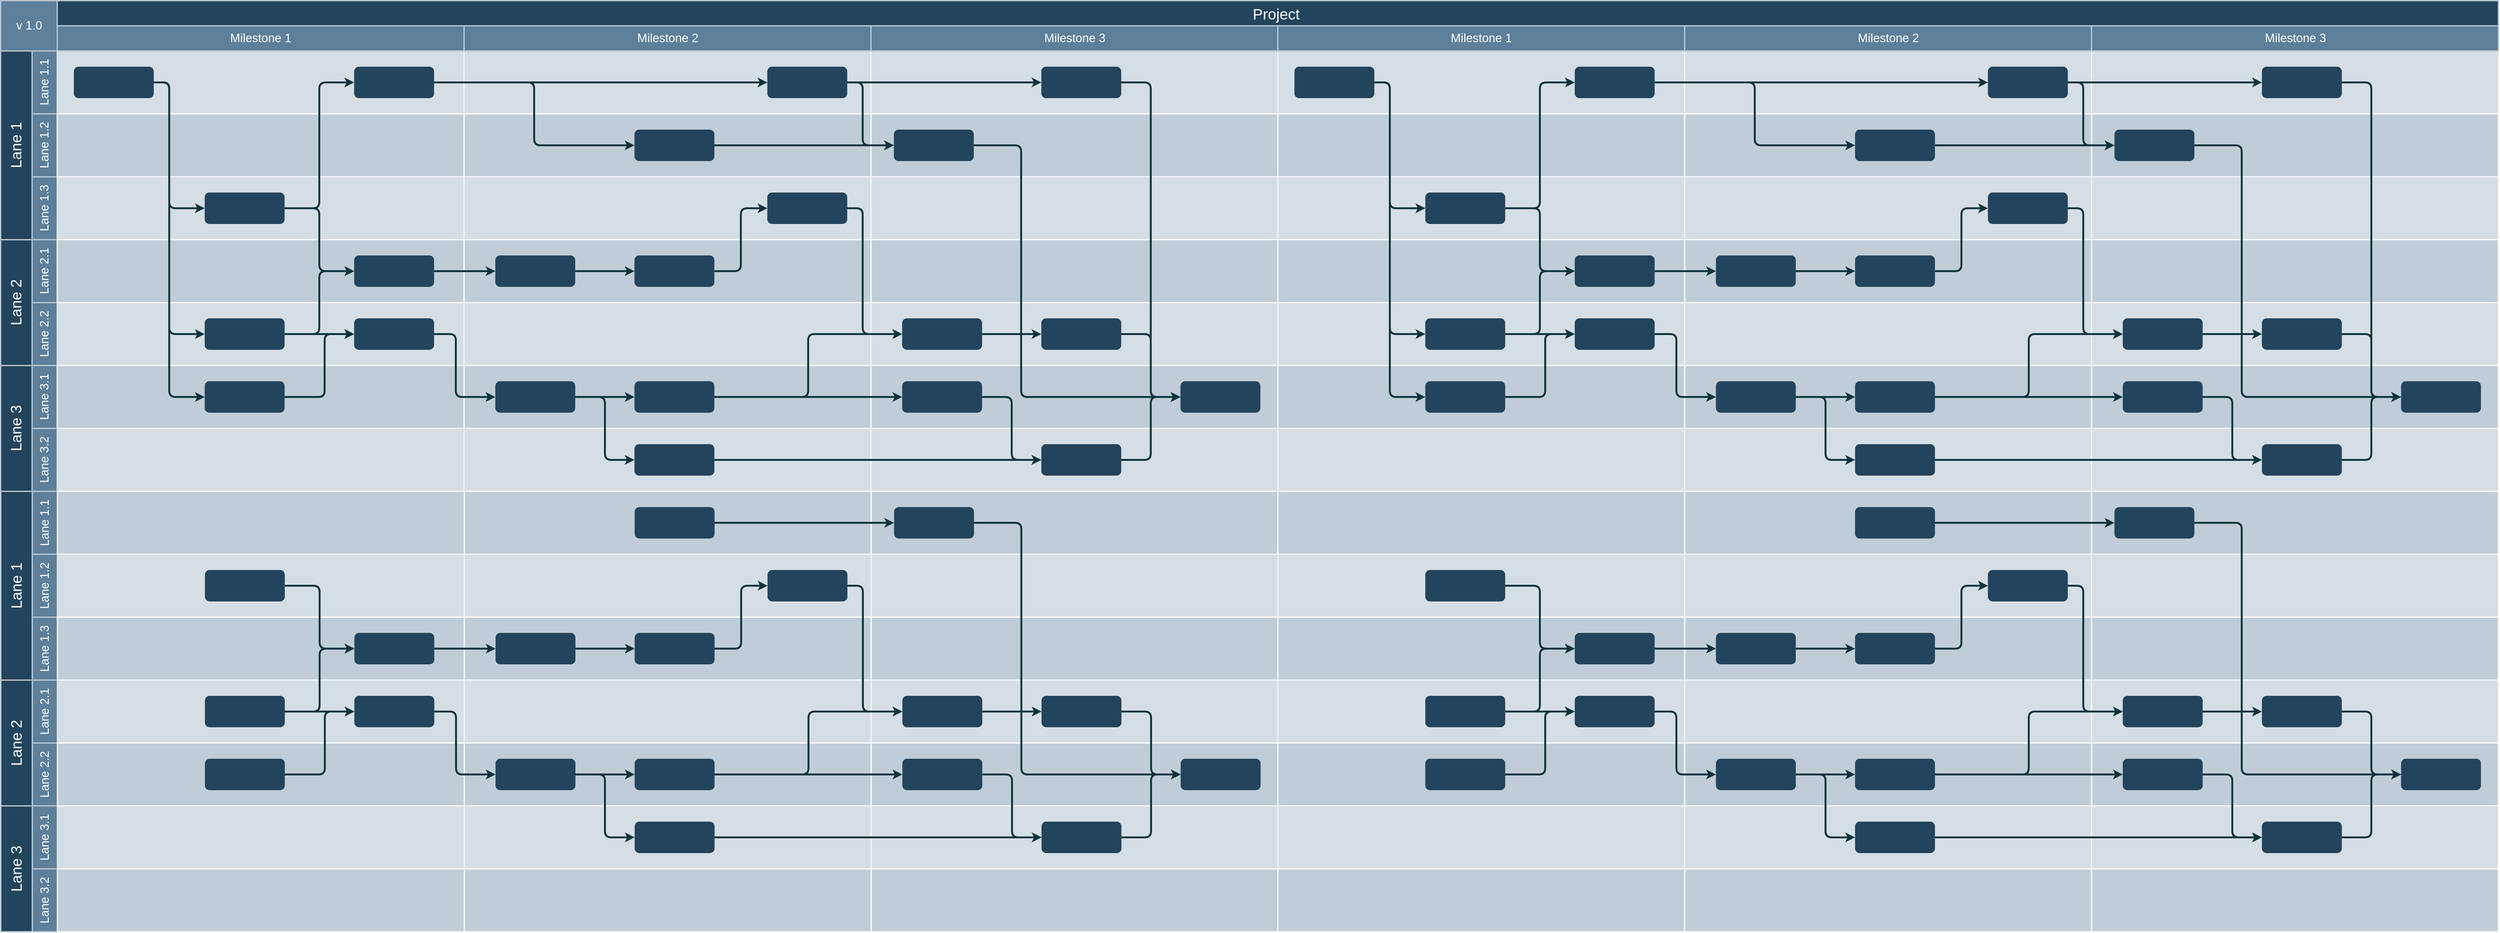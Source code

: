 <mxfile version="24.7.10">
  <diagram id="6a731a19-8d31-9384-78a2-239565b7b9f0" name="Page-1">
    <mxGraphModel dx="7215" dy="3960" grid="1" gridSize="10" guides="1" tooltips="1" connect="1" arrows="1" fold="1" page="1" pageScale="1" pageWidth="1600" pageHeight="900" background="none" math="0" shadow="0">
      <root>
        <mxCell id="0" />
        <mxCell id="1" parent="0" />
        <mxCell id="56" value="Project&#xa;" style="strokeColor=#BAC8D3;fillColor=#23445D;fontSize=24;strokeWidth=2;fontFamily=Helvetica;html=1;fontColor=#FFFFFF;fontStyle=0;spacingBottom=8;spacingRight=0;spacingLeft=83;" parent="1" vertex="1">
          <mxGeometry x="-1150" y="-660" width="3970" height="80" as="geometry" />
        </mxCell>
        <mxCell id="57" value="Lane 1" style="strokeColor=#BAC8D3;fillColor=#23445D;fontSize=24;strokeWidth=2;horizontal=0;fontFamily=Helvetica;html=1;fontColor=#FFFFFF;fontStyle=0" parent="1" vertex="1">
          <mxGeometry x="-1150" y="-580" width="50" height="300" as="geometry" />
        </mxCell>
        <mxCell id="58" value="Lane 1.1" style="strokeColor=#BAC8D3;fillColor=#5d7f99;fontSize=19;strokeWidth=2;horizontal=0;fontFamily=Helvetica;html=1;labelBackgroundColor=none;fontColor=#FFFFFF;" parent="1" vertex="1">
          <mxGeometry x="-1100" y="-580" width="40" height="100" as="geometry" />
        </mxCell>
        <mxCell id="59" value="v 1.0" style="strokeColor=#BAC8D3;fillColor=#5d7f99;fontSize=19;strokeWidth=2;fontFamily=Helvetica;html=1;labelBackgroundColor=none;fontColor=#FFFFFF;" parent="1" vertex="1">
          <mxGeometry x="-1150" y="-660" width="90" height="80" as="geometry" />
        </mxCell>
        <mxCell id="60" value="Lane 1.2" style="strokeColor=#BAC8D3;fillColor=#5d7f99;fontSize=19;strokeWidth=2;horizontal=0;fontFamily=Helvetica;html=1;labelBackgroundColor=none;fontColor=#FFFFFF;" parent="1" vertex="1">
          <mxGeometry x="-1100" y="-480" width="40" height="100" as="geometry" />
        </mxCell>
        <mxCell id="61" value="Lane 1.3" style="strokeColor=#BAC8D3;fillColor=#5d7f99;fontSize=19;strokeWidth=2;horizontal=0;fontFamily=Helvetica;html=1;labelBackgroundColor=none;fontColor=#FFFFFF;" parent="1" vertex="1">
          <mxGeometry x="-1100" y="-380" width="40" height="100" as="geometry" />
        </mxCell>
        <mxCell id="62" value="Lane 2.2" style="strokeColor=#BAC8D3;fillColor=#5d7f99;fontSize=19;strokeWidth=2;horizontal=0;fontFamily=Helvetica;html=1;labelBackgroundColor=none;fontColor=#FFFFFF;" parent="1" vertex="1">
          <mxGeometry x="-1100" y="-180" width="40" height="100" as="geometry" />
        </mxCell>
        <mxCell id="63" value="Lane 2.1" style="strokeColor=#BAC8D3;fillColor=#5d7f99;fontSize=19;strokeWidth=2;horizontal=0;fontFamily=Helvetica;html=1;labelBackgroundColor=none;fontColor=#FFFFFF;" parent="1" vertex="1">
          <mxGeometry x="-1100" y="-280" width="40" height="100" as="geometry" />
        </mxCell>
        <mxCell id="64" value="Lane 2" style="strokeColor=#BAC8D3;fillColor=#23445D;fontSize=24;strokeWidth=2;horizontal=0;fontFamily=Helvetica;html=1;fontColor=#FFFFFF;fontStyle=0" parent="1" vertex="1">
          <mxGeometry x="-1150" y="-280" width="50" height="200" as="geometry" />
        </mxCell>
        <mxCell id="65" value="Lane 3.2" style="strokeColor=#BAC8D3;fillColor=#5d7f99;fontSize=19;strokeWidth=2;horizontal=0;fontFamily=Helvetica;html=1;labelBackgroundColor=none;fontColor=#FFFFFF;" parent="1" vertex="1">
          <mxGeometry x="-1100" y="20" width="40" height="100" as="geometry" />
        </mxCell>
        <mxCell id="66" value="Lane 3.1" style="strokeColor=#BAC8D3;fillColor=#5d7f99;fontSize=19;strokeWidth=2;horizontal=0;fontFamily=Helvetica;html=1;labelBackgroundColor=none;fontColor=#FFFFFF;" parent="1" vertex="1">
          <mxGeometry x="-1100" y="-80" width="40" height="100" as="geometry" />
        </mxCell>
        <mxCell id="67" value="Lane 3" style="strokeColor=#BAC8D3;fillColor=#23445D;fontSize=24;strokeWidth=2;horizontal=0;fontFamily=Helvetica;html=1;fontColor=#FFFFFF;fontStyle=0" parent="1" vertex="1">
          <mxGeometry x="-1150" y="-80" width="50" height="200" as="geometry" />
        </mxCell>
        <mxCell id="68" value="" style="strokeColor=#FFFFFF;fillColor=#BAC8D3;fontSize=18;strokeWidth=2;fontFamily=Helvetica;html=1;opacity=60;" parent="1" vertex="1">
          <mxGeometry x="-1060" y="-580" width="646.667" height="100" as="geometry" />
        </mxCell>
        <mxCell id="69" value="" style="strokeColor=#FFFFFF;fillColor=#BAC8D3;fontSize=18;strokeWidth=2;fontFamily=Helvetica;html=1;opacity=90;" parent="1" vertex="1">
          <mxGeometry x="-1060" y="-480" width="646.667" height="100" as="geometry" />
        </mxCell>
        <mxCell id="70" value="" style="strokeColor=#FFFFFF;fillColor=#BAC8D3;fontSize=18;strokeWidth=2;fontFamily=Helvetica;html=1;opacity=60;" parent="1" vertex="1">
          <mxGeometry x="-1060" y="-380" width="646.667" height="100" as="geometry" />
        </mxCell>
        <mxCell id="71" value="" style="strokeColor=#FFFFFF;fillColor=#BAC8D3;fontSize=18;strokeWidth=2;fontFamily=Helvetica;html=1;opacity=90;" parent="1" vertex="1">
          <mxGeometry x="-1060" y="-280" width="646.667" height="100" as="geometry" />
        </mxCell>
        <mxCell id="72" value="" style="strokeColor=#FFFFFF;fillColor=#BAC8D3;fontSize=18;strokeWidth=2;fontFamily=Helvetica;html=1;opacity=60;" parent="1" vertex="1">
          <mxGeometry x="-1060" y="-180" width="646.667" height="100" as="geometry" />
        </mxCell>
        <mxCell id="73" value="" style="strokeColor=#FFFFFF;fillColor=#BAC8D3;fontSize=18;strokeWidth=2;fontFamily=Helvetica;html=1;opacity=90;" parent="1" vertex="1">
          <mxGeometry x="-1060" y="-80" width="646.667" height="100" as="geometry" />
        </mxCell>
        <mxCell id="74" value="" style="strokeColor=#FFFFFF;fillColor=#BAC8D3;fontSize=18;strokeWidth=2;fontFamily=Helvetica;html=1;opacity=60;" parent="1" vertex="1">
          <mxGeometry x="-1060" y="20" width="646.667" height="100" as="geometry" />
        </mxCell>
        <mxCell id="75" value="" style="strokeColor=#FFFFFF;fillColor=#BAC8D3;fontSize=18;strokeWidth=2;fontFamily=Helvetica;html=1;opacity=60;" parent="1" vertex="1">
          <mxGeometry x="-413.333" y="-580" width="647" height="100" as="geometry" />
        </mxCell>
        <mxCell id="76" value="" style="strokeColor=#FFFFFF;fillColor=#BAC8D3;fontSize=18;strokeWidth=2;fontFamily=Helvetica;html=1;opacity=90;" parent="1" vertex="1">
          <mxGeometry x="-413.333" y="-480" width="646.667" height="100" as="geometry" />
        </mxCell>
        <mxCell id="77" value="" style="strokeColor=#FFFFFF;fillColor=#BAC8D3;fontSize=18;strokeWidth=2;fontFamily=Helvetica;html=1;opacity=60;" parent="1" vertex="1">
          <mxGeometry x="-413.333" y="-380" width="646.667" height="100" as="geometry" />
        </mxCell>
        <mxCell id="78" value="" style="strokeColor=#FFFFFF;fillColor=#BAC8D3;fontSize=18;strokeWidth=2;fontFamily=Helvetica;html=1;opacity=90;" parent="1" vertex="1">
          <mxGeometry x="-413.333" y="-280" width="646.667" height="100" as="geometry" />
        </mxCell>
        <mxCell id="79" value="" style="strokeColor=#FFFFFF;fillColor=#BAC8D3;fontSize=18;strokeWidth=2;fontFamily=Helvetica;html=1;opacity=60;" parent="1" vertex="1">
          <mxGeometry x="-413.333" y="-180" width="646.667" height="100" as="geometry" />
        </mxCell>
        <mxCell id="80" value="" style="strokeColor=#FFFFFF;fillColor=#BAC8D3;fontSize=18;strokeWidth=2;fontFamily=Helvetica;html=1;opacity=90;" parent="1" vertex="1">
          <mxGeometry x="-413.333" y="-80" width="646.667" height="100" as="geometry" />
        </mxCell>
        <mxCell id="81" value="" style="strokeColor=#FFFFFF;fillColor=#BAC8D3;fontSize=18;strokeWidth=2;fontFamily=Helvetica;html=1;opacity=60;fontStyle=4" parent="1" vertex="1">
          <mxGeometry x="-413.333" y="20" width="646.667" height="100" as="geometry" />
        </mxCell>
        <mxCell id="82" value="" style="strokeColor=#FFFFFF;fillColor=#BAC8D3;fontSize=18;strokeWidth=2;fontFamily=Helvetica;html=1;opacity=60;" parent="1" vertex="1">
          <mxGeometry x="233.333" y="-580" width="647" height="100" as="geometry" />
        </mxCell>
        <mxCell id="83" value="" style="strokeColor=#FFFFFF;fillColor=#BAC8D3;fontSize=18;strokeWidth=2;fontFamily=Helvetica;html=1;opacity=90;" parent="1" vertex="1">
          <mxGeometry x="233.333" y="-480" width="646.667" height="100" as="geometry" />
        </mxCell>
        <mxCell id="84" value="" style="strokeColor=#FFFFFF;fillColor=#BAC8D3;fontSize=18;strokeWidth=2;fontFamily=Helvetica;html=1;opacity=60;" parent="1" vertex="1">
          <mxGeometry x="233.333" y="-380" width="646.667" height="100" as="geometry" />
        </mxCell>
        <mxCell id="85" value="" style="strokeColor=#FFFFFF;fillColor=#BAC8D3;fontSize=18;strokeWidth=2;fontFamily=Helvetica;html=1;opacity=90;" parent="1" vertex="1">
          <mxGeometry x="233.333" y="-280" width="646.667" height="100" as="geometry" />
        </mxCell>
        <mxCell id="86" value="" style="strokeColor=#FFFFFF;fillColor=#BAC8D3;fontSize=18;strokeWidth=2;fontFamily=Helvetica;html=1;opacity=60;" parent="1" vertex="1">
          <mxGeometry x="233.333" y="-180" width="646.667" height="100" as="geometry" />
        </mxCell>
        <mxCell id="87" value="" style="strokeColor=#FFFFFF;fillColor=#BAC8D3;fontSize=18;strokeWidth=2;fontFamily=Helvetica;html=1;opacity=90;" parent="1" vertex="1">
          <mxGeometry x="233.333" y="-80" width="646.667" height="100" as="geometry" />
        </mxCell>
        <mxCell id="88" value="" style="strokeColor=#FFFFFF;fillColor=#BAC8D3;fontSize=18;strokeWidth=2;fontFamily=Helvetica;html=1;opacity=60;fontStyle=4" parent="1" vertex="1">
          <mxGeometry x="233.333" y="20" width="646.667" height="100" as="geometry" />
        </mxCell>
        <mxCell id="89" style="edgeStyle=orthogonalEdgeStyle;rounded=1;jumpStyle=none;html=1;exitX=1;exitY=0.5;entryX=0;entryY=0.5;labelBackgroundColor=#ffffff;startArrow=none;startFill=0;endArrow=classic;jettySize=auto;orthogonalLoop=1;strokeColor=#0C343D;strokeWidth=3;fontFamily=Helvetica;fontSize=11;fontColor=#000000;" parent="1" source="90" target="92" edge="1">
          <mxGeometry relative="1" as="geometry">
            <Array as="points">
              <mxPoint x="-882" y="-530" />
              <mxPoint x="-882" y="-330" />
            </Array>
          </mxGeometry>
        </mxCell>
        <mxCell id="90" value="" style="rounded=1;fillColor=#23445D;strokeColor=none;strokeWidth=2;fontFamily=Helvetica;html=1;gradientColor=none;" parent="1" vertex="1">
          <mxGeometry x="-1033.605" y="-555" width="127" height="50" as="geometry" />
        </mxCell>
        <mxCell id="91" value="" style="rounded=1;fillColor=#23445D;strokeColor=none;strokeWidth=2;fontFamily=Helvetica;html=1;gradientColor=none;" parent="1" vertex="1">
          <mxGeometry x="-588.095" y="-555" width="127" height="50" as="geometry" />
        </mxCell>
        <mxCell id="92" value="" style="rounded=1;fillColor=#23445D;strokeColor=none;strokeWidth=2;fontFamily=Helvetica;html=1;gradientColor=none;" parent="1" vertex="1">
          <mxGeometry x="-825.646" y="-355" width="127" height="50" as="geometry" />
        </mxCell>
        <mxCell id="93" value="" style="rounded=1;fillColor=#23445D;strokeColor=none;strokeWidth=2;fontFamily=Helvetica;html=1;gradientColor=none;" parent="1" vertex="1">
          <mxGeometry x="-588.095" y="-255" width="127" height="50" as="geometry" />
        </mxCell>
        <mxCell id="94" value="" style="rounded=1;fillColor=#23445D;strokeColor=none;strokeWidth=2;fontFamily=Helvetica;html=1;gradientColor=none;" parent="1" vertex="1">
          <mxGeometry x="-588.095" y="-155" width="127" height="50" as="geometry" />
        </mxCell>
        <mxCell id="95" value="" style="rounded=1;fillColor=#23445D;strokeColor=none;strokeWidth=2;fontFamily=Helvetica;html=1;gradientColor=none;" parent="1" vertex="1">
          <mxGeometry x="-825.646" y="-55" width="127" height="50" as="geometry" />
        </mxCell>
        <mxCell id="96" value="" style="rounded=1;fillColor=#23445D;strokeColor=none;strokeWidth=2;fontFamily=Helvetica;html=1;gradientColor=none;" parent="1" vertex="1">
          <mxGeometry x="-825.646" y="-155" width="127" height="50" as="geometry" />
        </mxCell>
        <mxCell id="97" value="" style="rounded=1;fillColor=#23445D;strokeColor=none;strokeWidth=2;fontFamily=Helvetica;html=1;gradientColor=none;" parent="1" vertex="1">
          <mxGeometry x="-142.585" y="-455" width="127" height="50" as="geometry" />
        </mxCell>
        <mxCell id="98" value="" style="rounded=1;fillColor=#23445D;strokeColor=none;strokeWidth=2;fontFamily=Helvetica;html=1;gradientColor=none;" parent="1" vertex="1">
          <mxGeometry x="68.571" y="-555" width="127" height="50" as="geometry" />
        </mxCell>
        <mxCell id="99" value="" style="rounded=1;fillColor=#23445D;strokeColor=none;strokeWidth=2;gradientColor=none;fontFamily=Helvetica;html=1;" parent="1" vertex="1">
          <mxGeometry x="725.238" y="-55" width="127" height="50" as="geometry" />
        </mxCell>
        <mxCell id="100" value="" style="rounded=1;fillColor=#23445D;strokeColor=none;strokeWidth=2;fontFamily=Helvetica;html=1;gradientColor=none;" parent="1" vertex="1">
          <mxGeometry x="-142.585" y="-255" width="127" height="50" as="geometry" />
        </mxCell>
        <mxCell id="101" value="" style="rounded=1;fillColor=#23445D;strokeColor=none;strokeWidth=2;fontFamily=Helvetica;html=1;gradientColor=none;" parent="1" vertex="1">
          <mxGeometry x="-142.585" y="45" width="127" height="50" as="geometry" />
        </mxCell>
        <mxCell id="102" value="" style="rounded=1;fillColor=#23445D;strokeColor=none;strokeWidth=2;fontFamily=Helvetica;html=1;gradientColor=none;" parent="1" vertex="1">
          <mxGeometry x="-363.741" y="-55" width="127" height="50" as="geometry" />
        </mxCell>
        <mxCell id="103" value="" style="rounded=1;fillColor=#23445D;strokeColor=none;strokeWidth=2;fontFamily=Helvetica;html=1;gradientColor=none;" parent="1" vertex="1">
          <mxGeometry x="-142.585" y="-55" width="127" height="50" as="geometry" />
        </mxCell>
        <mxCell id="104" value="" style="rounded=1;fillColor=#23445D;strokeColor=none;strokeWidth=2;fontFamily=Helvetica;html=1;gradientColor=none;" parent="1" vertex="1">
          <mxGeometry x="-363.741" y="-255" width="127" height="50" as="geometry" />
        </mxCell>
        <mxCell id="105" value="" style="rounded=1;fillColor=#23445D;strokeColor=none;strokeWidth=2;fontFamily=Helvetica;html=1;gradientColor=none;" parent="1" vertex="1">
          <mxGeometry x="68.571" y="-355" width="127" height="50" as="geometry" />
        </mxCell>
        <mxCell id="106" value="" style="rounded=1;fillColor=#23445D;strokeColor=none;strokeWidth=2;gradientColor=none;fontFamily=Helvetica;html=1;" parent="1" vertex="1">
          <mxGeometry x="282.925" y="-155" width="127" height="50" as="geometry" />
        </mxCell>
        <mxCell id="107" value="" style="rounded=1;fillColor=#23445D;strokeColor=none;strokeWidth=2;gradientColor=none;fontFamily=Helvetica;html=1;" parent="1" vertex="1">
          <mxGeometry x="504.082" y="-155" width="127" height="50" as="geometry" />
        </mxCell>
        <mxCell id="108" value="" style="rounded=1;fillColor=#23445D;strokeColor=none;strokeWidth=2;gradientColor=none;fontFamily=Helvetica;html=1;" parent="1" vertex="1">
          <mxGeometry x="269.728" y="-455" width="127" height="50" as="geometry" />
        </mxCell>
        <mxCell id="109" value="" style="rounded=1;fillColor=#23445D;strokeColor=none;strokeWidth=2;gradientColor=none;fontFamily=Helvetica;html=1;" parent="1" vertex="1">
          <mxGeometry x="282.925" y="-55" width="127" height="50" as="geometry" />
        </mxCell>
        <mxCell id="110" value="" style="rounded=1;fillColor=#23445D;strokeColor=none;strokeWidth=2;gradientColor=none;fontFamily=Helvetica;html=1;" parent="1" vertex="1">
          <mxGeometry x="504.082" y="45" width="127" height="50" as="geometry" />
        </mxCell>
        <mxCell id="111" value="" style="rounded=1;fillColor=#23445D;strokeColor=none;strokeWidth=2;gradientColor=none;fontFamily=Helvetica;html=1;" parent="1" vertex="1">
          <mxGeometry x="504.082" y="-555" width="127" height="50" as="geometry" />
        </mxCell>
        <mxCell id="112" value="" style="edgeStyle=elbowEdgeStyle;elbow=horizontal;strokeWidth=3;strokeColor=#0C343D;fontFamily=Helvetica;html=1;" parent="1" source="90" target="96" edge="1">
          <mxGeometry x="6.449" y="830.5" width="131.973" height="100" as="geometry">
            <mxPoint x="-1297.551" y="-580" as="sourcePoint" />
            <mxPoint x="-1165.578" y="-680" as="targetPoint" />
            <Array as="points">
              <mxPoint x="-882" y="-317" />
            </Array>
          </mxGeometry>
        </mxCell>
        <mxCell id="113" value="" style="edgeStyle=elbowEdgeStyle;elbow=horizontal;strokeWidth=3;strokeColor=#0C343D;fontFamily=Helvetica;html=1;" parent="1" source="90" target="95" edge="1">
          <mxGeometry x="6.449" y="830.5" width="131.973" height="100" as="geometry">
            <mxPoint x="-1297.551" y="-580" as="sourcePoint" />
            <mxPoint x="-1165.578" y="-680" as="targetPoint" />
            <Array as="points">
              <mxPoint x="-882" y="-408" />
            </Array>
          </mxGeometry>
        </mxCell>
        <mxCell id="114" value="" style="edgeStyle=elbowEdgeStyle;elbow=horizontal;strokeWidth=3;strokeColor=#0C343D;fontFamily=Helvetica;html=1;" parent="1" source="92" target="91" edge="1">
          <mxGeometry x="6.449" y="830.5" width="131.973" height="100" as="geometry">
            <mxPoint x="-1297.551" y="-580" as="sourcePoint" />
            <mxPoint x="-1165.578" y="-680" as="targetPoint" />
          </mxGeometry>
        </mxCell>
        <mxCell id="115" value="" style="edgeStyle=elbowEdgeStyle;elbow=horizontal;strokeWidth=3;strokeColor=#0C343D;fontFamily=Helvetica;html=1;" parent="1" source="92" target="93" edge="1">
          <mxGeometry x="6.449" y="830.5" width="131.973" height="100" as="geometry">
            <mxPoint x="-1297.551" y="-580" as="sourcePoint" />
            <mxPoint x="-1165.578" y="-680" as="targetPoint" />
          </mxGeometry>
        </mxCell>
        <mxCell id="116" value="" style="edgeStyle=elbowEdgeStyle;elbow=horizontal;strokeWidth=3;strokeColor=#0C343D;fontFamily=Helvetica;html=1;" parent="1" source="96" target="93" edge="1">
          <mxGeometry x="6.449" y="830.5" width="131.973" height="100" as="geometry">
            <mxPoint x="-1297.551" y="-580" as="sourcePoint" />
            <mxPoint x="-1165.578" y="-680" as="targetPoint" />
          </mxGeometry>
        </mxCell>
        <mxCell id="117" value="" style="edgeStyle=elbowEdgeStyle;elbow=horizontal;strokeWidth=3;strokeColor=#0C343D;fontFamily=Helvetica;html=1;" parent="1" source="96" target="94" edge="1">
          <mxGeometry x="6.449" y="830.5" width="131.973" height="100" as="geometry">
            <mxPoint x="-1297.551" y="-580" as="sourcePoint" />
            <mxPoint x="-1165.578" y="-680" as="targetPoint" />
          </mxGeometry>
        </mxCell>
        <mxCell id="118" value="" style="edgeStyle=elbowEdgeStyle;elbow=horizontal;strokeWidth=3;strokeColor=#0C343D;fontFamily=Helvetica;html=1;" parent="1" source="95" target="94" edge="1">
          <mxGeometry x="6.449" y="830.5" width="131.973" height="100" as="geometry">
            <mxPoint x="-1297.551" y="-580" as="sourcePoint" />
            <mxPoint x="-1165.578" y="-680" as="targetPoint" />
            <Array as="points">
              <mxPoint x="-635.048" y="-76" />
            </Array>
          </mxGeometry>
        </mxCell>
        <mxCell id="119" value="" style="edgeStyle=elbowEdgeStyle;elbow=horizontal;strokeWidth=3;strokeColor=#0C343D;fontFamily=Helvetica;html=1;" parent="1" source="91" target="97" edge="1">
          <mxGeometry x="6.449" y="830.5" width="131.973" height="100" as="geometry">
            <mxPoint x="-1297.551" y="-580" as="sourcePoint" />
            <mxPoint x="-1165.578" y="-680" as="targetPoint" />
          </mxGeometry>
        </mxCell>
        <mxCell id="120" value="" style="edgeStyle=elbowEdgeStyle;elbow=horizontal;strokeWidth=3;strokeColor=#0C343D;fontFamily=Helvetica;html=1;" parent="1" source="93" target="104" edge="1">
          <mxGeometry x="6.449" y="830.5" width="131.973" height="100" as="geometry">
            <mxPoint x="-1297.551" y="-580" as="sourcePoint" />
            <mxPoint x="-1165.578" y="-680" as="targetPoint" />
          </mxGeometry>
        </mxCell>
        <mxCell id="121" value="" style="edgeStyle=elbowEdgeStyle;elbow=horizontal;strokeWidth=3;strokeColor=#0C343D;fontFamily=Helvetica;html=1;" parent="1" source="104" target="100" edge="1">
          <mxGeometry x="6.449" y="830.5" width="131.973" height="100" as="geometry">
            <mxPoint x="-1297.551" y="-580" as="sourcePoint" />
            <mxPoint x="-1165.578" y="-680" as="targetPoint" />
          </mxGeometry>
        </mxCell>
        <mxCell id="122" value="" style="edgeStyle=elbowEdgeStyle;elbow=horizontal;strokeWidth=3;strokeColor=#0C343D;fontFamily=Helvetica;html=1;" parent="1" source="91" target="98" edge="1">
          <mxGeometry x="6.449" y="830.5" width="131.973" height="100" as="geometry">
            <mxPoint x="-1297.551" y="-580" as="sourcePoint" />
            <mxPoint x="-1165.578" y="-680" as="targetPoint" />
          </mxGeometry>
        </mxCell>
        <mxCell id="123" value="" style="edgeStyle=elbowEdgeStyle;elbow=horizontal;strokeWidth=3;strokeColor=#0C343D;fontFamily=Helvetica;html=1;" parent="1" source="94" target="102" edge="1">
          <mxGeometry x="6.449" y="830.5" width="131.973" height="100" as="geometry">
            <mxPoint x="-1297.551" y="-580" as="sourcePoint" />
            <mxPoint x="-1165.578" y="-680" as="targetPoint" />
            <Array as="points">
              <mxPoint x="-426.531" y="-80" />
            </Array>
          </mxGeometry>
        </mxCell>
        <mxCell id="124" value="" style="edgeStyle=elbowEdgeStyle;elbow=horizontal;strokeWidth=3;strokeColor=#0C343D;fontFamily=Helvetica;html=1;" parent="1" source="102" target="103" edge="1">
          <mxGeometry x="6.449" y="830.5" width="131.973" height="100" as="geometry">
            <mxPoint x="-1297.551" y="-580" as="sourcePoint" />
            <mxPoint x="-1165.578" y="-680" as="targetPoint" />
          </mxGeometry>
        </mxCell>
        <mxCell id="125" value="" style="edgeStyle=elbowEdgeStyle;elbow=horizontal;strokeWidth=3;strokeColor=#0C343D;fontFamily=Helvetica;html=1;" parent="1" source="102" target="101" edge="1">
          <mxGeometry x="6.449" y="830.5" width="131.973" height="100" as="geometry">
            <mxPoint x="-1297.551" y="-580" as="sourcePoint" />
            <mxPoint x="-1165.578" y="-680" as="targetPoint" />
          </mxGeometry>
        </mxCell>
        <mxCell id="126" value="" style="edgeStyle=elbowEdgeStyle;elbow=horizontal;strokeWidth=3;strokeColor=#0C343D;fontFamily=Helvetica;html=1;" parent="1" source="101" target="110" edge="1">
          <mxGeometry x="6.449" y="830.5" width="131.973" height="100" as="geometry">
            <mxPoint x="-1297.551" y="-580" as="sourcePoint" />
            <mxPoint x="-1165.578" y="-680" as="targetPoint" />
          </mxGeometry>
        </mxCell>
        <mxCell id="127" value="" style="edgeStyle=elbowEdgeStyle;elbow=horizontal;strokeWidth=3;strokeColor=#0C343D;fontFamily=Helvetica;html=1;" parent="1" source="110" target="99" edge="1">
          <mxGeometry x="6.449" y="830.5" width="131.973" height="100" as="geometry">
            <mxPoint x="-1297.551" y="-580" as="sourcePoint" />
            <mxPoint x="-1165.578" y="-680" as="targetPoint" />
          </mxGeometry>
        </mxCell>
        <mxCell id="128" value="" style="edgeStyle=elbowEdgeStyle;elbow=horizontal;strokeWidth=3;strokeColor=#0C343D;fontFamily=Helvetica;html=1;" parent="1" source="108" target="99" edge="1">
          <mxGeometry x="6.449" y="830.5" width="131.973" height="100" as="geometry">
            <mxPoint x="-1297.551" y="-580" as="sourcePoint" />
            <mxPoint x="-1165.578" y="-680" as="targetPoint" />
            <Array as="points">
              <mxPoint x="472" y="-230" />
            </Array>
          </mxGeometry>
        </mxCell>
        <mxCell id="129" value="" style="edgeStyle=elbowEdgeStyle;elbow=horizontal;strokeWidth=3;strokeColor=#0C343D;fontFamily=Helvetica;html=1;" parent="1" source="109" target="110" edge="1">
          <mxGeometry x="6.449" y="830.5" width="131.973" height="100" as="geometry">
            <mxPoint x="-1297.551" y="-580" as="sourcePoint" />
            <mxPoint x="-1165.578" y="-680" as="targetPoint" />
          </mxGeometry>
        </mxCell>
        <mxCell id="130" value="" style="edgeStyle=elbowEdgeStyle;elbow=horizontal;strokeWidth=3;strokeColor=#0C343D;fontFamily=Helvetica;html=1;" parent="1" source="103" target="106" edge="1">
          <mxGeometry x="6.449" y="830.5" width="131.973" height="100" as="geometry">
            <mxPoint x="-1297.551" y="-580" as="sourcePoint" />
            <mxPoint x="-1165.578" y="-680" as="targetPoint" />
          </mxGeometry>
        </mxCell>
        <mxCell id="131" value="" style="edgeStyle=elbowEdgeStyle;elbow=horizontal;strokeWidth=3;strokeColor=#0C343D;fontFamily=Helvetica;html=1;" parent="1" source="103" target="109" edge="1">
          <mxGeometry x="6.449" y="830.5" width="131.973" height="100" as="geometry">
            <mxPoint x="-1297.551" y="-580" as="sourcePoint" />
            <mxPoint x="-1165.578" y="-680" as="targetPoint" />
          </mxGeometry>
        </mxCell>
        <mxCell id="132" value="" style="edgeStyle=elbowEdgeStyle;elbow=horizontal;strokeWidth=3;strokeColor=#0C343D;fontFamily=Helvetica;html=1;" parent="1" source="100" target="105" edge="1">
          <mxGeometry x="6.449" y="830.5" width="131.973" height="100" as="geometry">
            <mxPoint x="-1297.551" y="-580" as="sourcePoint" />
            <mxPoint x="-1165.578" y="-680" as="targetPoint" />
          </mxGeometry>
        </mxCell>
        <mxCell id="133" value="" style="edgeStyle=elbowEdgeStyle;elbow=horizontal;strokeWidth=3;strokeColor=#0C343D;fontFamily=Helvetica;html=1;" parent="1" source="97" target="108" edge="1">
          <mxGeometry x="6.449" y="830.5" width="131.973" height="100" as="geometry">
            <mxPoint x="-1297.551" y="-580" as="sourcePoint" />
            <mxPoint x="-1165.578" y="-680" as="targetPoint" />
          </mxGeometry>
        </mxCell>
        <mxCell id="134" value="" style="edgeStyle=elbowEdgeStyle;elbow=horizontal;strokeWidth=3;strokeColor=#0C343D;fontFamily=Helvetica;html=1;" parent="1" source="98" target="108" edge="1">
          <mxGeometry x="6.449" y="830.5" width="131.973" height="100" as="geometry">
            <mxPoint x="-1297.551" y="-580" as="sourcePoint" />
            <mxPoint x="-1165.578" y="-680" as="targetPoint" />
            <Array as="points">
              <mxPoint x="220.136" y="-480" />
            </Array>
          </mxGeometry>
        </mxCell>
        <mxCell id="135" value="" style="edgeStyle=elbowEdgeStyle;elbow=horizontal;strokeWidth=3;strokeColor=#0C343D;fontFamily=Helvetica;html=1;" parent="1" source="98" target="111" edge="1">
          <mxGeometry x="6.449" y="830.5" width="131.973" height="100" as="geometry">
            <mxPoint x="-1297.551" y="-580" as="sourcePoint" />
            <mxPoint x="-1165.578" y="-680" as="targetPoint" />
          </mxGeometry>
        </mxCell>
        <mxCell id="136" value="" style="edgeStyle=elbowEdgeStyle;elbow=horizontal;strokeWidth=3;strokeColor=#0C343D;fontFamily=Helvetica;html=1;" parent="1" source="111" target="99" edge="1">
          <mxGeometry x="6.449" y="830.5" width="131.973" height="100" as="geometry">
            <mxPoint x="-1297.551" y="-580" as="sourcePoint" />
            <mxPoint x="-1165.578" y="-680" as="targetPoint" />
          </mxGeometry>
        </mxCell>
        <mxCell id="137" value="" style="edgeStyle=elbowEdgeStyle;elbow=horizontal;strokeWidth=3;strokeColor=#0C343D;fontFamily=Helvetica;html=1;" parent="1" source="107" target="99" edge="1">
          <mxGeometry x="6.449" y="830.5" width="131.973" height="100" as="geometry">
            <mxPoint x="-1297.551" y="-580" as="sourcePoint" />
            <mxPoint x="-1165.578" y="-680" as="targetPoint" />
          </mxGeometry>
        </mxCell>
        <mxCell id="138" value="" style="edgeStyle=elbowEdgeStyle;elbow=horizontal;strokeWidth=3;strokeColor=#0C343D;fontFamily=Helvetica;html=1;" parent="1" source="106" target="107" edge="1">
          <mxGeometry x="6.449" y="830.5" width="131.973" height="100" as="geometry">
            <mxPoint x="-1297.551" y="-580" as="sourcePoint" />
            <mxPoint x="-1165.578" y="-680" as="targetPoint" />
          </mxGeometry>
        </mxCell>
        <mxCell id="139" value="" style="edgeStyle=elbowEdgeStyle;elbow=horizontal;strokeWidth=3;strokeColor=#0C343D;fontFamily=Helvetica;html=1;" parent="1" source="105" target="106" edge="1">
          <mxGeometry x="6.449" y="830.5" width="131.973" height="100" as="geometry">
            <mxPoint x="-1297.551" y="-580" as="sourcePoint" />
            <mxPoint x="-1165.578" y="-680" as="targetPoint" />
            <Array as="points">
              <mxPoint x="220.136" y="-230" />
            </Array>
          </mxGeometry>
        </mxCell>
        <mxCell id="140" value="" style="group" parent="1" vertex="1" connectable="0">
          <mxGeometry x="-1060" y="-620" width="646.667" height="40" as="geometry" />
        </mxCell>
        <mxCell id="141" value="Milestone 1" style="strokeColor=#BAC8D3;fillColor=#5d7f99;fontSize=19;strokeWidth=2;fontFamily=Helvetica;html=1;labelBackgroundColor=none;fontColor=#FFFFFF;" parent="140" vertex="1">
          <mxGeometry width="646.666" height="40" as="geometry" />
        </mxCell>
        <mxCell id="142" value="Milestone 2" style="strokeColor=#BAC8D3;fillColor=#5d7f99;fontSize=19;strokeWidth=2;fontFamily=Helvetica;html=1;labelBackgroundColor=none;fontColor=#FFFFFF;" parent="140" vertex="1">
          <mxGeometry x="646.666" width="646.666" height="40" as="geometry" />
        </mxCell>
        <mxCell id="143" value="Milestone 3" style="strokeColor=#BAC8D3;fillColor=#5d7f99;fontSize=19;strokeWidth=2;fontFamily=Helvetica;html=1;labelBackgroundColor=none;fontColor=#FFFFFF;" parent="140" vertex="1">
          <mxGeometry x="1293.331" width="646.667" height="40" as="geometry" />
        </mxCell>
        <mxCell id="11IpipOqJez2AS0h7bXD-148" value="Lane 1" style="strokeColor=#BAC8D3;fillColor=#23445D;fontSize=24;strokeWidth=2;horizontal=0;fontFamily=Helvetica;html=1;fontColor=#FFFFFF;fontStyle=0" vertex="1" parent="1">
          <mxGeometry x="-1149.67" y="120" width="50" height="300" as="geometry" />
        </mxCell>
        <mxCell id="11IpipOqJez2AS0h7bXD-149" value="Lane 1.1" style="strokeColor=#BAC8D3;fillColor=#5d7f99;fontSize=19;strokeWidth=2;horizontal=0;fontFamily=Helvetica;html=1;labelBackgroundColor=none;fontColor=#FFFFFF;" vertex="1" parent="1">
          <mxGeometry x="-1099.67" y="120" width="40" height="100" as="geometry" />
        </mxCell>
        <mxCell id="11IpipOqJez2AS0h7bXD-151" value="Lane 1.2" style="strokeColor=#BAC8D3;fillColor=#5d7f99;fontSize=19;strokeWidth=2;horizontal=0;fontFamily=Helvetica;html=1;labelBackgroundColor=none;fontColor=#FFFFFF;" vertex="1" parent="1">
          <mxGeometry x="-1099.67" y="220" width="40" height="100" as="geometry" />
        </mxCell>
        <mxCell id="11IpipOqJez2AS0h7bXD-152" value="Lane 1.3" style="strokeColor=#BAC8D3;fillColor=#5d7f99;fontSize=19;strokeWidth=2;horizontal=0;fontFamily=Helvetica;html=1;labelBackgroundColor=none;fontColor=#FFFFFF;" vertex="1" parent="1">
          <mxGeometry x="-1099.67" y="320" width="40" height="100" as="geometry" />
        </mxCell>
        <mxCell id="11IpipOqJez2AS0h7bXD-153" value="Lane 2.2" style="strokeColor=#BAC8D3;fillColor=#5d7f99;fontSize=19;strokeWidth=2;horizontal=0;fontFamily=Helvetica;html=1;labelBackgroundColor=none;fontColor=#FFFFFF;" vertex="1" parent="1">
          <mxGeometry x="-1099.67" y="520" width="40" height="100" as="geometry" />
        </mxCell>
        <mxCell id="11IpipOqJez2AS0h7bXD-154" value="Lane 2.1" style="strokeColor=#BAC8D3;fillColor=#5d7f99;fontSize=19;strokeWidth=2;horizontal=0;fontFamily=Helvetica;html=1;labelBackgroundColor=none;fontColor=#FFFFFF;" vertex="1" parent="1">
          <mxGeometry x="-1099.67" y="420" width="40" height="100" as="geometry" />
        </mxCell>
        <mxCell id="11IpipOqJez2AS0h7bXD-155" value="Lane 2" style="strokeColor=#BAC8D3;fillColor=#23445D;fontSize=24;strokeWidth=2;horizontal=0;fontFamily=Helvetica;html=1;fontColor=#FFFFFF;fontStyle=0" vertex="1" parent="1">
          <mxGeometry x="-1149.67" y="420" width="50" height="200" as="geometry" />
        </mxCell>
        <mxCell id="11IpipOqJez2AS0h7bXD-156" value="Lane 3.2" style="strokeColor=#BAC8D3;fillColor=#5d7f99;fontSize=19;strokeWidth=2;horizontal=0;fontFamily=Helvetica;html=1;labelBackgroundColor=none;fontColor=#FFFFFF;" vertex="1" parent="1">
          <mxGeometry x="-1099.67" y="720" width="40" height="100" as="geometry" />
        </mxCell>
        <mxCell id="11IpipOqJez2AS0h7bXD-157" value="Lane 3.1" style="strokeColor=#BAC8D3;fillColor=#5d7f99;fontSize=19;strokeWidth=2;horizontal=0;fontFamily=Helvetica;html=1;labelBackgroundColor=none;fontColor=#FFFFFF;" vertex="1" parent="1">
          <mxGeometry x="-1099.67" y="620" width="40" height="100" as="geometry" />
        </mxCell>
        <mxCell id="11IpipOqJez2AS0h7bXD-158" value="Lane 3" style="strokeColor=#BAC8D3;fillColor=#23445D;fontSize=24;strokeWidth=2;horizontal=0;fontFamily=Helvetica;html=1;fontColor=#FFFFFF;fontStyle=0" vertex="1" parent="1">
          <mxGeometry x="-1149.67" y="620" width="50" height="200" as="geometry" />
        </mxCell>
        <mxCell id="11IpipOqJez2AS0h7bXD-159" value="" style="strokeColor=#FFFFFF;fillColor=#BAC8D3;fontSize=18;strokeWidth=2;fontFamily=Helvetica;html=1;opacity=60;" vertex="1" parent="1">
          <mxGeometry x="880" y="-580" width="646.667" height="100" as="geometry" />
        </mxCell>
        <mxCell id="11IpipOqJez2AS0h7bXD-160" value="" style="strokeColor=#FFFFFF;fillColor=#BAC8D3;fontSize=18;strokeWidth=2;fontFamily=Helvetica;html=1;opacity=90;" vertex="1" parent="1">
          <mxGeometry x="880" y="-480" width="646.667" height="100" as="geometry" />
        </mxCell>
        <mxCell id="11IpipOqJez2AS0h7bXD-161" value="" style="strokeColor=#FFFFFF;fillColor=#BAC8D3;fontSize=18;strokeWidth=2;fontFamily=Helvetica;html=1;opacity=60;" vertex="1" parent="1">
          <mxGeometry x="880" y="-380" width="646.667" height="100" as="geometry" />
        </mxCell>
        <mxCell id="11IpipOqJez2AS0h7bXD-162" value="" style="strokeColor=#FFFFFF;fillColor=#BAC8D3;fontSize=18;strokeWidth=2;fontFamily=Helvetica;html=1;opacity=90;" vertex="1" parent="1">
          <mxGeometry x="880" y="-280" width="646.667" height="100" as="geometry" />
        </mxCell>
        <mxCell id="11IpipOqJez2AS0h7bXD-163" value="" style="strokeColor=#FFFFFF;fillColor=#BAC8D3;fontSize=18;strokeWidth=2;fontFamily=Helvetica;html=1;opacity=60;" vertex="1" parent="1">
          <mxGeometry x="880" y="-180" width="646.667" height="100" as="geometry" />
        </mxCell>
        <mxCell id="11IpipOqJez2AS0h7bXD-164" value="" style="strokeColor=#FFFFFF;fillColor=#BAC8D3;fontSize=18;strokeWidth=2;fontFamily=Helvetica;html=1;opacity=90;" vertex="1" parent="1">
          <mxGeometry x="880" y="-80" width="646.667" height="100" as="geometry" />
        </mxCell>
        <mxCell id="11IpipOqJez2AS0h7bXD-165" value="" style="strokeColor=#FFFFFF;fillColor=#BAC8D3;fontSize=18;strokeWidth=2;fontFamily=Helvetica;html=1;opacity=60;" vertex="1" parent="1">
          <mxGeometry x="880" y="20" width="646.667" height="100" as="geometry" />
        </mxCell>
        <mxCell id="11IpipOqJez2AS0h7bXD-166" value="" style="strokeColor=#FFFFFF;fillColor=#BAC8D3;fontSize=18;strokeWidth=2;fontFamily=Helvetica;html=1;opacity=60;" vertex="1" parent="1">
          <mxGeometry x="1526.667" y="-580" width="647" height="100" as="geometry" />
        </mxCell>
        <mxCell id="11IpipOqJez2AS0h7bXD-167" value="" style="strokeColor=#FFFFFF;fillColor=#BAC8D3;fontSize=18;strokeWidth=2;fontFamily=Helvetica;html=1;opacity=90;" vertex="1" parent="1">
          <mxGeometry x="1526.667" y="-480" width="646.667" height="100" as="geometry" />
        </mxCell>
        <mxCell id="11IpipOqJez2AS0h7bXD-168" value="" style="strokeColor=#FFFFFF;fillColor=#BAC8D3;fontSize=18;strokeWidth=2;fontFamily=Helvetica;html=1;opacity=60;" vertex="1" parent="1">
          <mxGeometry x="1526.667" y="-380" width="646.667" height="100" as="geometry" />
        </mxCell>
        <mxCell id="11IpipOqJez2AS0h7bXD-169" value="" style="strokeColor=#FFFFFF;fillColor=#BAC8D3;fontSize=18;strokeWidth=2;fontFamily=Helvetica;html=1;opacity=90;" vertex="1" parent="1">
          <mxGeometry x="1526.667" y="-280" width="646.667" height="100" as="geometry" />
        </mxCell>
        <mxCell id="11IpipOqJez2AS0h7bXD-170" value="" style="strokeColor=#FFFFFF;fillColor=#BAC8D3;fontSize=18;strokeWidth=2;fontFamily=Helvetica;html=1;opacity=60;" vertex="1" parent="1">
          <mxGeometry x="1526.667" y="-180" width="646.667" height="100" as="geometry" />
        </mxCell>
        <mxCell id="11IpipOqJez2AS0h7bXD-171" value="" style="strokeColor=#FFFFFF;fillColor=#BAC8D3;fontSize=18;strokeWidth=2;fontFamily=Helvetica;html=1;opacity=90;" vertex="1" parent="1">
          <mxGeometry x="1526.667" y="-80" width="646.667" height="100" as="geometry" />
        </mxCell>
        <mxCell id="11IpipOqJez2AS0h7bXD-172" value="" style="strokeColor=#FFFFFF;fillColor=#BAC8D3;fontSize=18;strokeWidth=2;fontFamily=Helvetica;html=1;opacity=60;fontStyle=4" vertex="1" parent="1">
          <mxGeometry x="1526.667" y="20" width="646.667" height="100" as="geometry" />
        </mxCell>
        <mxCell id="11IpipOqJez2AS0h7bXD-173" value="" style="strokeColor=#FFFFFF;fillColor=#BAC8D3;fontSize=18;strokeWidth=2;fontFamily=Helvetica;html=1;opacity=60;" vertex="1" parent="1">
          <mxGeometry x="2173.333" y="-580" width="647" height="100" as="geometry" />
        </mxCell>
        <mxCell id="11IpipOqJez2AS0h7bXD-174" value="" style="strokeColor=#FFFFFF;fillColor=#BAC8D3;fontSize=18;strokeWidth=2;fontFamily=Helvetica;html=1;opacity=90;" vertex="1" parent="1">
          <mxGeometry x="2173.333" y="-480" width="646.667" height="100" as="geometry" />
        </mxCell>
        <mxCell id="11IpipOqJez2AS0h7bXD-175" value="" style="strokeColor=#FFFFFF;fillColor=#BAC8D3;fontSize=18;strokeWidth=2;fontFamily=Helvetica;html=1;opacity=60;" vertex="1" parent="1">
          <mxGeometry x="2173.333" y="-380" width="646.667" height="100" as="geometry" />
        </mxCell>
        <mxCell id="11IpipOqJez2AS0h7bXD-176" value="" style="strokeColor=#FFFFFF;fillColor=#BAC8D3;fontSize=18;strokeWidth=2;fontFamily=Helvetica;html=1;opacity=90;" vertex="1" parent="1">
          <mxGeometry x="2173.333" y="-280" width="646.667" height="100" as="geometry" />
        </mxCell>
        <mxCell id="11IpipOqJez2AS0h7bXD-177" value="" style="strokeColor=#FFFFFF;fillColor=#BAC8D3;fontSize=18;strokeWidth=2;fontFamily=Helvetica;html=1;opacity=60;" vertex="1" parent="1">
          <mxGeometry x="2173.333" y="-180" width="646.667" height="100" as="geometry" />
        </mxCell>
        <mxCell id="11IpipOqJez2AS0h7bXD-178" value="" style="strokeColor=#FFFFFF;fillColor=#BAC8D3;fontSize=18;strokeWidth=2;fontFamily=Helvetica;html=1;opacity=90;" vertex="1" parent="1">
          <mxGeometry x="2173.333" y="-80" width="646.667" height="100" as="geometry" />
        </mxCell>
        <mxCell id="11IpipOqJez2AS0h7bXD-179" value="" style="strokeColor=#FFFFFF;fillColor=#BAC8D3;fontSize=18;strokeWidth=2;fontFamily=Helvetica;html=1;opacity=60;fontStyle=4" vertex="1" parent="1">
          <mxGeometry x="2173.333" y="20" width="646.667" height="100" as="geometry" />
        </mxCell>
        <mxCell id="11IpipOqJez2AS0h7bXD-180" style="edgeStyle=orthogonalEdgeStyle;rounded=1;jumpStyle=none;html=1;exitX=1;exitY=0.5;entryX=0;entryY=0.5;labelBackgroundColor=#ffffff;startArrow=none;startFill=0;endArrow=classic;jettySize=auto;orthogonalLoop=1;strokeColor=#0C343D;strokeWidth=3;fontFamily=Helvetica;fontSize=11;fontColor=#000000;" edge="1" parent="1" source="11IpipOqJez2AS0h7bXD-181" target="11IpipOqJez2AS0h7bXD-183">
          <mxGeometry relative="1" as="geometry">
            <Array as="points">
              <mxPoint x="1058" y="-530" />
              <mxPoint x="1058" y="-330" />
            </Array>
          </mxGeometry>
        </mxCell>
        <mxCell id="11IpipOqJez2AS0h7bXD-181" value="" style="rounded=1;fillColor=#23445D;strokeColor=none;strokeWidth=2;fontFamily=Helvetica;html=1;gradientColor=none;" vertex="1" parent="1">
          <mxGeometry x="906.395" y="-555" width="127" height="50" as="geometry" />
        </mxCell>
        <mxCell id="11IpipOqJez2AS0h7bXD-182" value="" style="rounded=1;fillColor=#23445D;strokeColor=none;strokeWidth=2;fontFamily=Helvetica;html=1;gradientColor=none;" vertex="1" parent="1">
          <mxGeometry x="1351.905" y="-555" width="127" height="50" as="geometry" />
        </mxCell>
        <mxCell id="11IpipOqJez2AS0h7bXD-183" value="" style="rounded=1;fillColor=#23445D;strokeColor=none;strokeWidth=2;fontFamily=Helvetica;html=1;gradientColor=none;" vertex="1" parent="1">
          <mxGeometry x="1114.354" y="-355" width="127" height="50" as="geometry" />
        </mxCell>
        <mxCell id="11IpipOqJez2AS0h7bXD-184" value="" style="rounded=1;fillColor=#23445D;strokeColor=none;strokeWidth=2;fontFamily=Helvetica;html=1;gradientColor=none;" vertex="1" parent="1">
          <mxGeometry x="1351.905" y="-255" width="127" height="50" as="geometry" />
        </mxCell>
        <mxCell id="11IpipOqJez2AS0h7bXD-185" value="" style="rounded=1;fillColor=#23445D;strokeColor=none;strokeWidth=2;fontFamily=Helvetica;html=1;gradientColor=none;" vertex="1" parent="1">
          <mxGeometry x="1351.905" y="-155" width="127" height="50" as="geometry" />
        </mxCell>
        <mxCell id="11IpipOqJez2AS0h7bXD-186" value="" style="rounded=1;fillColor=#23445D;strokeColor=none;strokeWidth=2;fontFamily=Helvetica;html=1;gradientColor=none;" vertex="1" parent="1">
          <mxGeometry x="1114.354" y="-55" width="127" height="50" as="geometry" />
        </mxCell>
        <mxCell id="11IpipOqJez2AS0h7bXD-187" value="" style="rounded=1;fillColor=#23445D;strokeColor=none;strokeWidth=2;fontFamily=Helvetica;html=1;gradientColor=none;" vertex="1" parent="1">
          <mxGeometry x="1114.354" y="-155" width="127" height="50" as="geometry" />
        </mxCell>
        <mxCell id="11IpipOqJez2AS0h7bXD-188" value="" style="rounded=1;fillColor=#23445D;strokeColor=none;strokeWidth=2;fontFamily=Helvetica;html=1;gradientColor=none;" vertex="1" parent="1">
          <mxGeometry x="1797.415" y="-455" width="127" height="50" as="geometry" />
        </mxCell>
        <mxCell id="11IpipOqJez2AS0h7bXD-189" value="" style="rounded=1;fillColor=#23445D;strokeColor=none;strokeWidth=2;fontFamily=Helvetica;html=1;gradientColor=none;" vertex="1" parent="1">
          <mxGeometry x="2008.571" y="-555" width="127" height="50" as="geometry" />
        </mxCell>
        <mxCell id="11IpipOqJez2AS0h7bXD-190" value="" style="rounded=1;fillColor=#23445D;strokeColor=none;strokeWidth=2;gradientColor=none;fontFamily=Helvetica;html=1;" vertex="1" parent="1">
          <mxGeometry x="2665.238" y="-55" width="127" height="50" as="geometry" />
        </mxCell>
        <mxCell id="11IpipOqJez2AS0h7bXD-191" value="" style="rounded=1;fillColor=#23445D;strokeColor=none;strokeWidth=2;fontFamily=Helvetica;html=1;gradientColor=none;" vertex="1" parent="1">
          <mxGeometry x="1797.415" y="-255" width="127" height="50" as="geometry" />
        </mxCell>
        <mxCell id="11IpipOqJez2AS0h7bXD-192" value="" style="rounded=1;fillColor=#23445D;strokeColor=none;strokeWidth=2;fontFamily=Helvetica;html=1;gradientColor=none;" vertex="1" parent="1">
          <mxGeometry x="1797.415" y="45" width="127" height="50" as="geometry" />
        </mxCell>
        <mxCell id="11IpipOqJez2AS0h7bXD-193" value="" style="rounded=1;fillColor=#23445D;strokeColor=none;strokeWidth=2;fontFamily=Helvetica;html=1;gradientColor=none;" vertex="1" parent="1">
          <mxGeometry x="1576.259" y="-55" width="127" height="50" as="geometry" />
        </mxCell>
        <mxCell id="11IpipOqJez2AS0h7bXD-194" value="" style="rounded=1;fillColor=#23445D;strokeColor=none;strokeWidth=2;fontFamily=Helvetica;html=1;gradientColor=none;" vertex="1" parent="1">
          <mxGeometry x="1797.415" y="-55" width="127" height="50" as="geometry" />
        </mxCell>
        <mxCell id="11IpipOqJez2AS0h7bXD-195" value="" style="rounded=1;fillColor=#23445D;strokeColor=none;strokeWidth=2;fontFamily=Helvetica;html=1;gradientColor=none;" vertex="1" parent="1">
          <mxGeometry x="1576.259" y="-255" width="127" height="50" as="geometry" />
        </mxCell>
        <mxCell id="11IpipOqJez2AS0h7bXD-196" value="" style="rounded=1;fillColor=#23445D;strokeColor=none;strokeWidth=2;fontFamily=Helvetica;html=1;gradientColor=none;" vertex="1" parent="1">
          <mxGeometry x="2008.571" y="-355" width="127" height="50" as="geometry" />
        </mxCell>
        <mxCell id="11IpipOqJez2AS0h7bXD-197" value="" style="rounded=1;fillColor=#23445D;strokeColor=none;strokeWidth=2;gradientColor=none;fontFamily=Helvetica;html=1;" vertex="1" parent="1">
          <mxGeometry x="2222.925" y="-155" width="127" height="50" as="geometry" />
        </mxCell>
        <mxCell id="11IpipOqJez2AS0h7bXD-198" value="" style="rounded=1;fillColor=#23445D;strokeColor=none;strokeWidth=2;gradientColor=none;fontFamily=Helvetica;html=1;" vertex="1" parent="1">
          <mxGeometry x="2444.082" y="-155" width="127" height="50" as="geometry" />
        </mxCell>
        <mxCell id="11IpipOqJez2AS0h7bXD-199" value="" style="rounded=1;fillColor=#23445D;strokeColor=none;strokeWidth=2;gradientColor=none;fontFamily=Helvetica;html=1;" vertex="1" parent="1">
          <mxGeometry x="2209.728" y="-455" width="127" height="50" as="geometry" />
        </mxCell>
        <mxCell id="11IpipOqJez2AS0h7bXD-200" value="" style="rounded=1;fillColor=#23445D;strokeColor=none;strokeWidth=2;gradientColor=none;fontFamily=Helvetica;html=1;" vertex="1" parent="1">
          <mxGeometry x="2222.925" y="-55" width="127" height="50" as="geometry" />
        </mxCell>
        <mxCell id="11IpipOqJez2AS0h7bXD-201" value="" style="rounded=1;fillColor=#23445D;strokeColor=none;strokeWidth=2;gradientColor=none;fontFamily=Helvetica;html=1;" vertex="1" parent="1">
          <mxGeometry x="2444.082" y="45" width="127" height="50" as="geometry" />
        </mxCell>
        <mxCell id="11IpipOqJez2AS0h7bXD-202" value="" style="rounded=1;fillColor=#23445D;strokeColor=none;strokeWidth=2;gradientColor=none;fontFamily=Helvetica;html=1;" vertex="1" parent="1">
          <mxGeometry x="2444.082" y="-555" width="127" height="50" as="geometry" />
        </mxCell>
        <mxCell id="11IpipOqJez2AS0h7bXD-203" value="" style="edgeStyle=elbowEdgeStyle;elbow=horizontal;strokeWidth=3;strokeColor=#0C343D;fontFamily=Helvetica;html=1;" edge="1" parent="1" source="11IpipOqJez2AS0h7bXD-181" target="11IpipOqJez2AS0h7bXD-187">
          <mxGeometry x="6.449" y="830.5" width="131.973" height="100" as="geometry">
            <mxPoint x="642.449" y="-580" as="sourcePoint" />
            <mxPoint x="774.422" y="-680" as="targetPoint" />
            <Array as="points">
              <mxPoint x="1058" y="-317" />
            </Array>
          </mxGeometry>
        </mxCell>
        <mxCell id="11IpipOqJez2AS0h7bXD-204" value="" style="edgeStyle=elbowEdgeStyle;elbow=horizontal;strokeWidth=3;strokeColor=#0C343D;fontFamily=Helvetica;html=1;" edge="1" parent="1" source="11IpipOqJez2AS0h7bXD-181" target="11IpipOqJez2AS0h7bXD-186">
          <mxGeometry x="6.449" y="830.5" width="131.973" height="100" as="geometry">
            <mxPoint x="642.449" y="-580" as="sourcePoint" />
            <mxPoint x="774.422" y="-680" as="targetPoint" />
            <Array as="points">
              <mxPoint x="1058" y="-408" />
            </Array>
          </mxGeometry>
        </mxCell>
        <mxCell id="11IpipOqJez2AS0h7bXD-205" value="" style="edgeStyle=elbowEdgeStyle;elbow=horizontal;strokeWidth=3;strokeColor=#0C343D;fontFamily=Helvetica;html=1;" edge="1" parent="1" source="11IpipOqJez2AS0h7bXD-183" target="11IpipOqJez2AS0h7bXD-182">
          <mxGeometry x="6.449" y="830.5" width="131.973" height="100" as="geometry">
            <mxPoint x="642.449" y="-580" as="sourcePoint" />
            <mxPoint x="774.422" y="-680" as="targetPoint" />
          </mxGeometry>
        </mxCell>
        <mxCell id="11IpipOqJez2AS0h7bXD-206" value="" style="edgeStyle=elbowEdgeStyle;elbow=horizontal;strokeWidth=3;strokeColor=#0C343D;fontFamily=Helvetica;html=1;" edge="1" parent="1" source="11IpipOqJez2AS0h7bXD-183" target="11IpipOqJez2AS0h7bXD-184">
          <mxGeometry x="6.449" y="830.5" width="131.973" height="100" as="geometry">
            <mxPoint x="642.449" y="-580" as="sourcePoint" />
            <mxPoint x="774.422" y="-680" as="targetPoint" />
          </mxGeometry>
        </mxCell>
        <mxCell id="11IpipOqJez2AS0h7bXD-207" value="" style="edgeStyle=elbowEdgeStyle;elbow=horizontal;strokeWidth=3;strokeColor=#0C343D;fontFamily=Helvetica;html=1;" edge="1" parent="1" source="11IpipOqJez2AS0h7bXD-187" target="11IpipOqJez2AS0h7bXD-184">
          <mxGeometry x="6.449" y="830.5" width="131.973" height="100" as="geometry">
            <mxPoint x="642.449" y="-580" as="sourcePoint" />
            <mxPoint x="774.422" y="-680" as="targetPoint" />
          </mxGeometry>
        </mxCell>
        <mxCell id="11IpipOqJez2AS0h7bXD-208" value="" style="edgeStyle=elbowEdgeStyle;elbow=horizontal;strokeWidth=3;strokeColor=#0C343D;fontFamily=Helvetica;html=1;" edge="1" parent="1" source="11IpipOqJez2AS0h7bXD-187" target="11IpipOqJez2AS0h7bXD-185">
          <mxGeometry x="6.449" y="830.5" width="131.973" height="100" as="geometry">
            <mxPoint x="642.449" y="-580" as="sourcePoint" />
            <mxPoint x="774.422" y="-680" as="targetPoint" />
          </mxGeometry>
        </mxCell>
        <mxCell id="11IpipOqJez2AS0h7bXD-209" value="" style="edgeStyle=elbowEdgeStyle;elbow=horizontal;strokeWidth=3;strokeColor=#0C343D;fontFamily=Helvetica;html=1;" edge="1" parent="1" source="11IpipOqJez2AS0h7bXD-186" target="11IpipOqJez2AS0h7bXD-185">
          <mxGeometry x="6.449" y="830.5" width="131.973" height="100" as="geometry">
            <mxPoint x="642.449" y="-580" as="sourcePoint" />
            <mxPoint x="774.422" y="-680" as="targetPoint" />
            <Array as="points">
              <mxPoint x="1304.952" y="-76" />
            </Array>
          </mxGeometry>
        </mxCell>
        <mxCell id="11IpipOqJez2AS0h7bXD-210" value="" style="edgeStyle=elbowEdgeStyle;elbow=horizontal;strokeWidth=3;strokeColor=#0C343D;fontFamily=Helvetica;html=1;" edge="1" parent="1" source="11IpipOqJez2AS0h7bXD-182" target="11IpipOqJez2AS0h7bXD-188">
          <mxGeometry x="6.449" y="830.5" width="131.973" height="100" as="geometry">
            <mxPoint x="642.449" y="-580" as="sourcePoint" />
            <mxPoint x="774.422" y="-680" as="targetPoint" />
          </mxGeometry>
        </mxCell>
        <mxCell id="11IpipOqJez2AS0h7bXD-211" value="" style="edgeStyle=elbowEdgeStyle;elbow=horizontal;strokeWidth=3;strokeColor=#0C343D;fontFamily=Helvetica;html=1;" edge="1" parent="1" source="11IpipOqJez2AS0h7bXD-184" target="11IpipOqJez2AS0h7bXD-195">
          <mxGeometry x="6.449" y="830.5" width="131.973" height="100" as="geometry">
            <mxPoint x="642.449" y="-580" as="sourcePoint" />
            <mxPoint x="774.422" y="-680" as="targetPoint" />
          </mxGeometry>
        </mxCell>
        <mxCell id="11IpipOqJez2AS0h7bXD-212" value="" style="edgeStyle=elbowEdgeStyle;elbow=horizontal;strokeWidth=3;strokeColor=#0C343D;fontFamily=Helvetica;html=1;" edge="1" parent="1" source="11IpipOqJez2AS0h7bXD-195" target="11IpipOqJez2AS0h7bXD-191">
          <mxGeometry x="6.449" y="830.5" width="131.973" height="100" as="geometry">
            <mxPoint x="642.449" y="-580" as="sourcePoint" />
            <mxPoint x="774.422" y="-680" as="targetPoint" />
          </mxGeometry>
        </mxCell>
        <mxCell id="11IpipOqJez2AS0h7bXD-213" value="" style="edgeStyle=elbowEdgeStyle;elbow=horizontal;strokeWidth=3;strokeColor=#0C343D;fontFamily=Helvetica;html=1;" edge="1" parent="1" source="11IpipOqJez2AS0h7bXD-182" target="11IpipOqJez2AS0h7bXD-189">
          <mxGeometry x="6.449" y="830.5" width="131.973" height="100" as="geometry">
            <mxPoint x="642.449" y="-580" as="sourcePoint" />
            <mxPoint x="774.422" y="-680" as="targetPoint" />
          </mxGeometry>
        </mxCell>
        <mxCell id="11IpipOqJez2AS0h7bXD-214" value="" style="edgeStyle=elbowEdgeStyle;elbow=horizontal;strokeWidth=3;strokeColor=#0C343D;fontFamily=Helvetica;html=1;" edge="1" parent="1" source="11IpipOqJez2AS0h7bXD-185" target="11IpipOqJez2AS0h7bXD-193">
          <mxGeometry x="6.449" y="830.5" width="131.973" height="100" as="geometry">
            <mxPoint x="642.449" y="-580" as="sourcePoint" />
            <mxPoint x="774.422" y="-680" as="targetPoint" />
            <Array as="points">
              <mxPoint x="1513.469" y="-80" />
            </Array>
          </mxGeometry>
        </mxCell>
        <mxCell id="11IpipOqJez2AS0h7bXD-215" value="" style="edgeStyle=elbowEdgeStyle;elbow=horizontal;strokeWidth=3;strokeColor=#0C343D;fontFamily=Helvetica;html=1;" edge="1" parent="1" source="11IpipOqJez2AS0h7bXD-193" target="11IpipOqJez2AS0h7bXD-194">
          <mxGeometry x="6.449" y="830.5" width="131.973" height="100" as="geometry">
            <mxPoint x="642.449" y="-580" as="sourcePoint" />
            <mxPoint x="774.422" y="-680" as="targetPoint" />
          </mxGeometry>
        </mxCell>
        <mxCell id="11IpipOqJez2AS0h7bXD-216" value="" style="edgeStyle=elbowEdgeStyle;elbow=horizontal;strokeWidth=3;strokeColor=#0C343D;fontFamily=Helvetica;html=1;" edge="1" parent="1" source="11IpipOqJez2AS0h7bXD-193" target="11IpipOqJez2AS0h7bXD-192">
          <mxGeometry x="6.449" y="830.5" width="131.973" height="100" as="geometry">
            <mxPoint x="642.449" y="-580" as="sourcePoint" />
            <mxPoint x="774.422" y="-680" as="targetPoint" />
          </mxGeometry>
        </mxCell>
        <mxCell id="11IpipOqJez2AS0h7bXD-217" value="" style="edgeStyle=elbowEdgeStyle;elbow=horizontal;strokeWidth=3;strokeColor=#0C343D;fontFamily=Helvetica;html=1;" edge="1" parent="1" source="11IpipOqJez2AS0h7bXD-192" target="11IpipOqJez2AS0h7bXD-201">
          <mxGeometry x="6.449" y="830.5" width="131.973" height="100" as="geometry">
            <mxPoint x="642.449" y="-580" as="sourcePoint" />
            <mxPoint x="774.422" y="-680" as="targetPoint" />
          </mxGeometry>
        </mxCell>
        <mxCell id="11IpipOqJez2AS0h7bXD-218" value="" style="edgeStyle=elbowEdgeStyle;elbow=horizontal;strokeWidth=3;strokeColor=#0C343D;fontFamily=Helvetica;html=1;" edge="1" parent="1" source="11IpipOqJez2AS0h7bXD-201" target="11IpipOqJez2AS0h7bXD-190">
          <mxGeometry x="6.449" y="830.5" width="131.973" height="100" as="geometry">
            <mxPoint x="642.449" y="-580" as="sourcePoint" />
            <mxPoint x="774.422" y="-680" as="targetPoint" />
          </mxGeometry>
        </mxCell>
        <mxCell id="11IpipOqJez2AS0h7bXD-219" value="" style="edgeStyle=elbowEdgeStyle;elbow=horizontal;strokeWidth=3;strokeColor=#0C343D;fontFamily=Helvetica;html=1;" edge="1" parent="1" source="11IpipOqJez2AS0h7bXD-199" target="11IpipOqJez2AS0h7bXD-190">
          <mxGeometry x="6.449" y="830.5" width="131.973" height="100" as="geometry">
            <mxPoint x="642.449" y="-580" as="sourcePoint" />
            <mxPoint x="774.422" y="-680" as="targetPoint" />
            <Array as="points">
              <mxPoint x="2412" y="-230" />
            </Array>
          </mxGeometry>
        </mxCell>
        <mxCell id="11IpipOqJez2AS0h7bXD-220" value="" style="edgeStyle=elbowEdgeStyle;elbow=horizontal;strokeWidth=3;strokeColor=#0C343D;fontFamily=Helvetica;html=1;" edge="1" parent="1" source="11IpipOqJez2AS0h7bXD-200" target="11IpipOqJez2AS0h7bXD-201">
          <mxGeometry x="6.449" y="830.5" width="131.973" height="100" as="geometry">
            <mxPoint x="642.449" y="-580" as="sourcePoint" />
            <mxPoint x="774.422" y="-680" as="targetPoint" />
          </mxGeometry>
        </mxCell>
        <mxCell id="11IpipOqJez2AS0h7bXD-221" value="" style="edgeStyle=elbowEdgeStyle;elbow=horizontal;strokeWidth=3;strokeColor=#0C343D;fontFamily=Helvetica;html=1;" edge="1" parent="1" source="11IpipOqJez2AS0h7bXD-194" target="11IpipOqJez2AS0h7bXD-197">
          <mxGeometry x="6.449" y="830.5" width="131.973" height="100" as="geometry">
            <mxPoint x="642.449" y="-580" as="sourcePoint" />
            <mxPoint x="774.422" y="-680" as="targetPoint" />
          </mxGeometry>
        </mxCell>
        <mxCell id="11IpipOqJez2AS0h7bXD-222" value="" style="edgeStyle=elbowEdgeStyle;elbow=horizontal;strokeWidth=3;strokeColor=#0C343D;fontFamily=Helvetica;html=1;" edge="1" parent="1" source="11IpipOqJez2AS0h7bXD-194" target="11IpipOqJez2AS0h7bXD-200">
          <mxGeometry x="6.449" y="830.5" width="131.973" height="100" as="geometry">
            <mxPoint x="642.449" y="-580" as="sourcePoint" />
            <mxPoint x="774.422" y="-680" as="targetPoint" />
          </mxGeometry>
        </mxCell>
        <mxCell id="11IpipOqJez2AS0h7bXD-223" value="" style="edgeStyle=elbowEdgeStyle;elbow=horizontal;strokeWidth=3;strokeColor=#0C343D;fontFamily=Helvetica;html=1;" edge="1" parent="1" source="11IpipOqJez2AS0h7bXD-191" target="11IpipOqJez2AS0h7bXD-196">
          <mxGeometry x="6.449" y="830.5" width="131.973" height="100" as="geometry">
            <mxPoint x="642.449" y="-580" as="sourcePoint" />
            <mxPoint x="774.422" y="-680" as="targetPoint" />
          </mxGeometry>
        </mxCell>
        <mxCell id="11IpipOqJez2AS0h7bXD-224" value="" style="edgeStyle=elbowEdgeStyle;elbow=horizontal;strokeWidth=3;strokeColor=#0C343D;fontFamily=Helvetica;html=1;" edge="1" parent="1" source="11IpipOqJez2AS0h7bXD-188" target="11IpipOqJez2AS0h7bXD-199">
          <mxGeometry x="6.449" y="830.5" width="131.973" height="100" as="geometry">
            <mxPoint x="642.449" y="-580" as="sourcePoint" />
            <mxPoint x="774.422" y="-680" as="targetPoint" />
          </mxGeometry>
        </mxCell>
        <mxCell id="11IpipOqJez2AS0h7bXD-225" value="" style="edgeStyle=elbowEdgeStyle;elbow=horizontal;strokeWidth=3;strokeColor=#0C343D;fontFamily=Helvetica;html=1;" edge="1" parent="1" source="11IpipOqJez2AS0h7bXD-189" target="11IpipOqJez2AS0h7bXD-199">
          <mxGeometry x="6.449" y="830.5" width="131.973" height="100" as="geometry">
            <mxPoint x="642.449" y="-580" as="sourcePoint" />
            <mxPoint x="774.422" y="-680" as="targetPoint" />
            <Array as="points">
              <mxPoint x="2160.136" y="-480" />
            </Array>
          </mxGeometry>
        </mxCell>
        <mxCell id="11IpipOqJez2AS0h7bXD-226" value="" style="edgeStyle=elbowEdgeStyle;elbow=horizontal;strokeWidth=3;strokeColor=#0C343D;fontFamily=Helvetica;html=1;" edge="1" parent="1" source="11IpipOqJez2AS0h7bXD-189" target="11IpipOqJez2AS0h7bXD-202">
          <mxGeometry x="6.449" y="830.5" width="131.973" height="100" as="geometry">
            <mxPoint x="642.449" y="-580" as="sourcePoint" />
            <mxPoint x="774.422" y="-680" as="targetPoint" />
          </mxGeometry>
        </mxCell>
        <mxCell id="11IpipOqJez2AS0h7bXD-227" value="" style="edgeStyle=elbowEdgeStyle;elbow=horizontal;strokeWidth=3;strokeColor=#0C343D;fontFamily=Helvetica;html=1;" edge="1" parent="1" source="11IpipOqJez2AS0h7bXD-202" target="11IpipOqJez2AS0h7bXD-190">
          <mxGeometry x="6.449" y="830.5" width="131.973" height="100" as="geometry">
            <mxPoint x="642.449" y="-580" as="sourcePoint" />
            <mxPoint x="774.422" y="-680" as="targetPoint" />
          </mxGeometry>
        </mxCell>
        <mxCell id="11IpipOqJez2AS0h7bXD-228" value="" style="edgeStyle=elbowEdgeStyle;elbow=horizontal;strokeWidth=3;strokeColor=#0C343D;fontFamily=Helvetica;html=1;" edge="1" parent="1" source="11IpipOqJez2AS0h7bXD-198" target="11IpipOqJez2AS0h7bXD-190">
          <mxGeometry x="6.449" y="830.5" width="131.973" height="100" as="geometry">
            <mxPoint x="642.449" y="-580" as="sourcePoint" />
            <mxPoint x="774.422" y="-680" as="targetPoint" />
          </mxGeometry>
        </mxCell>
        <mxCell id="11IpipOqJez2AS0h7bXD-229" value="" style="edgeStyle=elbowEdgeStyle;elbow=horizontal;strokeWidth=3;strokeColor=#0C343D;fontFamily=Helvetica;html=1;" edge="1" parent="1" source="11IpipOqJez2AS0h7bXD-197" target="11IpipOqJez2AS0h7bXD-198">
          <mxGeometry x="6.449" y="830.5" width="131.973" height="100" as="geometry">
            <mxPoint x="642.449" y="-580" as="sourcePoint" />
            <mxPoint x="774.422" y="-680" as="targetPoint" />
          </mxGeometry>
        </mxCell>
        <mxCell id="11IpipOqJez2AS0h7bXD-230" value="" style="edgeStyle=elbowEdgeStyle;elbow=horizontal;strokeWidth=3;strokeColor=#0C343D;fontFamily=Helvetica;html=1;" edge="1" parent="1" source="11IpipOqJez2AS0h7bXD-196" target="11IpipOqJez2AS0h7bXD-197">
          <mxGeometry x="6.449" y="830.5" width="131.973" height="100" as="geometry">
            <mxPoint x="642.449" y="-580" as="sourcePoint" />
            <mxPoint x="774.422" y="-680" as="targetPoint" />
            <Array as="points">
              <mxPoint x="2160.136" y="-230" />
            </Array>
          </mxGeometry>
        </mxCell>
        <mxCell id="11IpipOqJez2AS0h7bXD-231" value="" style="group" vertex="1" connectable="0" parent="1">
          <mxGeometry x="880" y="-620" width="646.667" height="40" as="geometry" />
        </mxCell>
        <mxCell id="11IpipOqJez2AS0h7bXD-232" value="Milestone 1" style="strokeColor=#BAC8D3;fillColor=#5d7f99;fontSize=19;strokeWidth=2;fontFamily=Helvetica;html=1;labelBackgroundColor=none;fontColor=#FFFFFF;" vertex="1" parent="11IpipOqJez2AS0h7bXD-231">
          <mxGeometry width="646.666" height="40" as="geometry" />
        </mxCell>
        <mxCell id="11IpipOqJez2AS0h7bXD-233" value="Milestone 2" style="strokeColor=#BAC8D3;fillColor=#5d7f99;fontSize=19;strokeWidth=2;fontFamily=Helvetica;html=1;labelBackgroundColor=none;fontColor=#FFFFFF;" vertex="1" parent="11IpipOqJez2AS0h7bXD-231">
          <mxGeometry x="646.666" width="646.666" height="40" as="geometry" />
        </mxCell>
        <mxCell id="11IpipOqJez2AS0h7bXD-234" value="Milestone 3" style="strokeColor=#BAC8D3;fillColor=#5d7f99;fontSize=19;strokeWidth=2;fontFamily=Helvetica;html=1;labelBackgroundColor=none;fontColor=#FFFFFF;" vertex="1" parent="11IpipOqJez2AS0h7bXD-231">
          <mxGeometry x="1293.331" width="646.667" height="40" as="geometry" />
        </mxCell>
        <mxCell id="11IpipOqJez2AS0h7bXD-236" value="" style="strokeColor=#FFFFFF;fillColor=#BAC8D3;fontSize=18;strokeWidth=2;fontFamily=Helvetica;html=1;opacity=90;" vertex="1" parent="1">
          <mxGeometry x="-1059.67" y="120" width="646.667" height="100" as="geometry" />
        </mxCell>
        <mxCell id="11IpipOqJez2AS0h7bXD-237" value="" style="strokeColor=#FFFFFF;fillColor=#BAC8D3;fontSize=18;strokeWidth=2;fontFamily=Helvetica;html=1;opacity=60;" vertex="1" parent="1">
          <mxGeometry x="-1059.67" y="220" width="646.667" height="100" as="geometry" />
        </mxCell>
        <mxCell id="11IpipOqJez2AS0h7bXD-238" value="" style="strokeColor=#FFFFFF;fillColor=#BAC8D3;fontSize=18;strokeWidth=2;fontFamily=Helvetica;html=1;opacity=90;" vertex="1" parent="1">
          <mxGeometry x="-1059.67" y="320" width="646.667" height="100" as="geometry" />
        </mxCell>
        <mxCell id="11IpipOqJez2AS0h7bXD-239" value="" style="strokeColor=#FFFFFF;fillColor=#BAC8D3;fontSize=18;strokeWidth=2;fontFamily=Helvetica;html=1;opacity=60;" vertex="1" parent="1">
          <mxGeometry x="-1059.67" y="420" width="646.667" height="100" as="geometry" />
        </mxCell>
        <mxCell id="11IpipOqJez2AS0h7bXD-240" value="" style="strokeColor=#FFFFFF;fillColor=#BAC8D3;fontSize=18;strokeWidth=2;fontFamily=Helvetica;html=1;opacity=90;" vertex="1" parent="1">
          <mxGeometry x="-1059.67" y="520" width="646.667" height="100" as="geometry" />
        </mxCell>
        <mxCell id="11IpipOqJez2AS0h7bXD-241" value="" style="strokeColor=#FFFFFF;fillColor=#BAC8D3;fontSize=18;strokeWidth=2;fontFamily=Helvetica;html=1;opacity=60;" vertex="1" parent="1">
          <mxGeometry x="-1059.67" y="620" width="646.667" height="100" as="geometry" />
        </mxCell>
        <mxCell id="11IpipOqJez2AS0h7bXD-243" value="" style="strokeColor=#FFFFFF;fillColor=#BAC8D3;fontSize=18;strokeWidth=2;fontFamily=Helvetica;html=1;opacity=90;" vertex="1" parent="1">
          <mxGeometry x="-413.003" y="120" width="646.667" height="100" as="geometry" />
        </mxCell>
        <mxCell id="11IpipOqJez2AS0h7bXD-244" value="" style="strokeColor=#FFFFFF;fillColor=#BAC8D3;fontSize=18;strokeWidth=2;fontFamily=Helvetica;html=1;opacity=60;" vertex="1" parent="1">
          <mxGeometry x="-413.003" y="220" width="646.667" height="100" as="geometry" />
        </mxCell>
        <mxCell id="11IpipOqJez2AS0h7bXD-245" value="" style="strokeColor=#FFFFFF;fillColor=#BAC8D3;fontSize=18;strokeWidth=2;fontFamily=Helvetica;html=1;opacity=90;" vertex="1" parent="1">
          <mxGeometry x="-413.003" y="320" width="646.667" height="100" as="geometry" />
        </mxCell>
        <mxCell id="11IpipOqJez2AS0h7bXD-246" value="" style="strokeColor=#FFFFFF;fillColor=#BAC8D3;fontSize=18;strokeWidth=2;fontFamily=Helvetica;html=1;opacity=60;" vertex="1" parent="1">
          <mxGeometry x="-413.003" y="420" width="646.667" height="100" as="geometry" />
        </mxCell>
        <mxCell id="11IpipOqJez2AS0h7bXD-247" value="" style="strokeColor=#FFFFFF;fillColor=#BAC8D3;fontSize=18;strokeWidth=2;fontFamily=Helvetica;html=1;opacity=90;" vertex="1" parent="1">
          <mxGeometry x="-413.003" y="520" width="646.667" height="100" as="geometry" />
        </mxCell>
        <mxCell id="11IpipOqJez2AS0h7bXD-248" value="" style="strokeColor=#FFFFFF;fillColor=#BAC8D3;fontSize=18;strokeWidth=2;fontFamily=Helvetica;html=1;opacity=60;fontStyle=4" vertex="1" parent="1">
          <mxGeometry x="-413.003" y="620" width="646.667" height="100" as="geometry" />
        </mxCell>
        <mxCell id="11IpipOqJez2AS0h7bXD-250" value="" style="strokeColor=#FFFFFF;fillColor=#BAC8D3;fontSize=18;strokeWidth=2;fontFamily=Helvetica;html=1;opacity=90;" vertex="1" parent="1">
          <mxGeometry x="233.663" y="120" width="646.667" height="100" as="geometry" />
        </mxCell>
        <mxCell id="11IpipOqJez2AS0h7bXD-251" value="" style="strokeColor=#FFFFFF;fillColor=#BAC8D3;fontSize=18;strokeWidth=2;fontFamily=Helvetica;html=1;opacity=60;" vertex="1" parent="1">
          <mxGeometry x="233.663" y="220" width="646.667" height="100" as="geometry" />
        </mxCell>
        <mxCell id="11IpipOqJez2AS0h7bXD-252" value="" style="strokeColor=#FFFFFF;fillColor=#BAC8D3;fontSize=18;strokeWidth=2;fontFamily=Helvetica;html=1;opacity=90;" vertex="1" parent="1">
          <mxGeometry x="233.663" y="320" width="646.667" height="100" as="geometry" />
        </mxCell>
        <mxCell id="11IpipOqJez2AS0h7bXD-253" value="" style="strokeColor=#FFFFFF;fillColor=#BAC8D3;fontSize=18;strokeWidth=2;fontFamily=Helvetica;html=1;opacity=60;" vertex="1" parent="1">
          <mxGeometry x="233.663" y="420" width="646.667" height="100" as="geometry" />
        </mxCell>
        <mxCell id="11IpipOqJez2AS0h7bXD-254" value="" style="strokeColor=#FFFFFF;fillColor=#BAC8D3;fontSize=18;strokeWidth=2;fontFamily=Helvetica;html=1;opacity=90;" vertex="1" parent="1">
          <mxGeometry x="233.663" y="520" width="646.667" height="100" as="geometry" />
        </mxCell>
        <mxCell id="11IpipOqJez2AS0h7bXD-255" value="" style="strokeColor=#FFFFFF;fillColor=#BAC8D3;fontSize=18;strokeWidth=2;fontFamily=Helvetica;html=1;opacity=60;fontStyle=4" vertex="1" parent="1">
          <mxGeometry x="233.663" y="620" width="646.667" height="100" as="geometry" />
        </mxCell>
        <mxCell id="11IpipOqJez2AS0h7bXD-259" value="" style="rounded=1;fillColor=#23445D;strokeColor=none;strokeWidth=2;fontFamily=Helvetica;html=1;gradientColor=none;" vertex="1" parent="1">
          <mxGeometry x="-825.316" y="245" width="127" height="50" as="geometry" />
        </mxCell>
        <mxCell id="11IpipOqJez2AS0h7bXD-260" value="" style="rounded=1;fillColor=#23445D;strokeColor=none;strokeWidth=2;fontFamily=Helvetica;html=1;gradientColor=none;" vertex="1" parent="1">
          <mxGeometry x="-587.765" y="345" width="127" height="50" as="geometry" />
        </mxCell>
        <mxCell id="11IpipOqJez2AS0h7bXD-261" value="" style="rounded=1;fillColor=#23445D;strokeColor=none;strokeWidth=2;fontFamily=Helvetica;html=1;gradientColor=none;" vertex="1" parent="1">
          <mxGeometry x="-587.765" y="445" width="127" height="50" as="geometry" />
        </mxCell>
        <mxCell id="11IpipOqJez2AS0h7bXD-262" value="" style="rounded=1;fillColor=#23445D;strokeColor=none;strokeWidth=2;fontFamily=Helvetica;html=1;gradientColor=none;" vertex="1" parent="1">
          <mxGeometry x="-825.316" y="545" width="127" height="50" as="geometry" />
        </mxCell>
        <mxCell id="11IpipOqJez2AS0h7bXD-263" value="" style="rounded=1;fillColor=#23445D;strokeColor=none;strokeWidth=2;fontFamily=Helvetica;html=1;gradientColor=none;" vertex="1" parent="1">
          <mxGeometry x="-825.316" y="445" width="127" height="50" as="geometry" />
        </mxCell>
        <mxCell id="11IpipOqJez2AS0h7bXD-264" value="" style="rounded=1;fillColor=#23445D;strokeColor=none;strokeWidth=2;fontFamily=Helvetica;html=1;gradientColor=none;" vertex="1" parent="1">
          <mxGeometry x="-142.255" y="145" width="127" height="50" as="geometry" />
        </mxCell>
        <mxCell id="11IpipOqJez2AS0h7bXD-266" value="" style="rounded=1;fillColor=#23445D;strokeColor=none;strokeWidth=2;gradientColor=none;fontFamily=Helvetica;html=1;" vertex="1" parent="1">
          <mxGeometry x="725.568" y="545" width="127" height="50" as="geometry" />
        </mxCell>
        <mxCell id="11IpipOqJez2AS0h7bXD-267" value="" style="rounded=1;fillColor=#23445D;strokeColor=none;strokeWidth=2;fontFamily=Helvetica;html=1;gradientColor=none;" vertex="1" parent="1">
          <mxGeometry x="-142.255" y="345" width="127" height="50" as="geometry" />
        </mxCell>
        <mxCell id="11IpipOqJez2AS0h7bXD-268" value="" style="rounded=1;fillColor=#23445D;strokeColor=none;strokeWidth=2;fontFamily=Helvetica;html=1;gradientColor=none;" vertex="1" parent="1">
          <mxGeometry x="-142.255" y="645" width="127" height="50" as="geometry" />
        </mxCell>
        <mxCell id="11IpipOqJez2AS0h7bXD-269" value="" style="rounded=1;fillColor=#23445D;strokeColor=none;strokeWidth=2;fontFamily=Helvetica;html=1;gradientColor=none;" vertex="1" parent="1">
          <mxGeometry x="-363.411" y="545" width="127" height="50" as="geometry" />
        </mxCell>
        <mxCell id="11IpipOqJez2AS0h7bXD-270" value="" style="rounded=1;fillColor=#23445D;strokeColor=none;strokeWidth=2;fontFamily=Helvetica;html=1;gradientColor=none;" vertex="1" parent="1">
          <mxGeometry x="-142.255" y="545" width="127" height="50" as="geometry" />
        </mxCell>
        <mxCell id="11IpipOqJez2AS0h7bXD-271" value="" style="rounded=1;fillColor=#23445D;strokeColor=none;strokeWidth=2;fontFamily=Helvetica;html=1;gradientColor=none;" vertex="1" parent="1">
          <mxGeometry x="-363.411" y="345" width="127" height="50" as="geometry" />
        </mxCell>
        <mxCell id="11IpipOqJez2AS0h7bXD-272" value="" style="rounded=1;fillColor=#23445D;strokeColor=none;strokeWidth=2;fontFamily=Helvetica;html=1;gradientColor=none;" vertex="1" parent="1">
          <mxGeometry x="68.901" y="245" width="127" height="50" as="geometry" />
        </mxCell>
        <mxCell id="11IpipOqJez2AS0h7bXD-273" value="" style="rounded=1;fillColor=#23445D;strokeColor=none;strokeWidth=2;gradientColor=none;fontFamily=Helvetica;html=1;" vertex="1" parent="1">
          <mxGeometry x="283.255" y="445" width="127" height="50" as="geometry" />
        </mxCell>
        <mxCell id="11IpipOqJez2AS0h7bXD-274" value="" style="rounded=1;fillColor=#23445D;strokeColor=none;strokeWidth=2;gradientColor=none;fontFamily=Helvetica;html=1;" vertex="1" parent="1">
          <mxGeometry x="504.412" y="445" width="127" height="50" as="geometry" />
        </mxCell>
        <mxCell id="11IpipOqJez2AS0h7bXD-275" value="" style="rounded=1;fillColor=#23445D;strokeColor=none;strokeWidth=2;gradientColor=none;fontFamily=Helvetica;html=1;" vertex="1" parent="1">
          <mxGeometry x="270.058" y="145" width="127" height="50" as="geometry" />
        </mxCell>
        <mxCell id="11IpipOqJez2AS0h7bXD-276" value="" style="rounded=1;fillColor=#23445D;strokeColor=none;strokeWidth=2;gradientColor=none;fontFamily=Helvetica;html=1;" vertex="1" parent="1">
          <mxGeometry x="283.255" y="545" width="127" height="50" as="geometry" />
        </mxCell>
        <mxCell id="11IpipOqJez2AS0h7bXD-277" value="" style="rounded=1;fillColor=#23445D;strokeColor=none;strokeWidth=2;gradientColor=none;fontFamily=Helvetica;html=1;" vertex="1" parent="1">
          <mxGeometry x="504.412" y="645" width="127" height="50" as="geometry" />
        </mxCell>
        <mxCell id="11IpipOqJez2AS0h7bXD-282" value="" style="edgeStyle=elbowEdgeStyle;elbow=horizontal;strokeWidth=3;strokeColor=#0C343D;fontFamily=Helvetica;html=1;" edge="1" parent="1" source="11IpipOqJez2AS0h7bXD-259" target="11IpipOqJez2AS0h7bXD-260">
          <mxGeometry x="6.449" y="830.5" width="131.973" height="100" as="geometry">
            <mxPoint x="-1297.221" y="20" as="sourcePoint" />
            <mxPoint x="-1165.248" y="-80" as="targetPoint" />
          </mxGeometry>
        </mxCell>
        <mxCell id="11IpipOqJez2AS0h7bXD-283" value="" style="edgeStyle=elbowEdgeStyle;elbow=horizontal;strokeWidth=3;strokeColor=#0C343D;fontFamily=Helvetica;html=1;" edge="1" parent="1" source="11IpipOqJez2AS0h7bXD-263" target="11IpipOqJez2AS0h7bXD-260">
          <mxGeometry x="6.449" y="830.5" width="131.973" height="100" as="geometry">
            <mxPoint x="-1297.221" y="20" as="sourcePoint" />
            <mxPoint x="-1165.248" y="-80" as="targetPoint" />
          </mxGeometry>
        </mxCell>
        <mxCell id="11IpipOqJez2AS0h7bXD-284" value="" style="edgeStyle=elbowEdgeStyle;elbow=horizontal;strokeWidth=3;strokeColor=#0C343D;fontFamily=Helvetica;html=1;" edge="1" parent="1" source="11IpipOqJez2AS0h7bXD-263" target="11IpipOqJez2AS0h7bXD-261">
          <mxGeometry x="6.449" y="830.5" width="131.973" height="100" as="geometry">
            <mxPoint x="-1297.221" y="20" as="sourcePoint" />
            <mxPoint x="-1165.248" y="-80" as="targetPoint" />
          </mxGeometry>
        </mxCell>
        <mxCell id="11IpipOqJez2AS0h7bXD-285" value="" style="edgeStyle=elbowEdgeStyle;elbow=horizontal;strokeWidth=3;strokeColor=#0C343D;fontFamily=Helvetica;html=1;" edge="1" parent="1" source="11IpipOqJez2AS0h7bXD-262" target="11IpipOqJez2AS0h7bXD-261">
          <mxGeometry x="6.449" y="830.5" width="131.973" height="100" as="geometry">
            <mxPoint x="-1297.221" y="20" as="sourcePoint" />
            <mxPoint x="-1165.248" y="-80" as="targetPoint" />
            <Array as="points">
              <mxPoint x="-634.718" y="524" />
            </Array>
          </mxGeometry>
        </mxCell>
        <mxCell id="11IpipOqJez2AS0h7bXD-287" value="" style="edgeStyle=elbowEdgeStyle;elbow=horizontal;strokeWidth=3;strokeColor=#0C343D;fontFamily=Helvetica;html=1;" edge="1" parent="1" source="11IpipOqJez2AS0h7bXD-260" target="11IpipOqJez2AS0h7bXD-271">
          <mxGeometry x="6.449" y="830.5" width="131.973" height="100" as="geometry">
            <mxPoint x="-1297.221" y="20" as="sourcePoint" />
            <mxPoint x="-1165.248" y="-80" as="targetPoint" />
          </mxGeometry>
        </mxCell>
        <mxCell id="11IpipOqJez2AS0h7bXD-288" value="" style="edgeStyle=elbowEdgeStyle;elbow=horizontal;strokeWidth=3;strokeColor=#0C343D;fontFamily=Helvetica;html=1;" edge="1" parent="1" source="11IpipOqJez2AS0h7bXD-271" target="11IpipOqJez2AS0h7bXD-267">
          <mxGeometry x="6.449" y="830.5" width="131.973" height="100" as="geometry">
            <mxPoint x="-1297.221" y="20" as="sourcePoint" />
            <mxPoint x="-1165.248" y="-80" as="targetPoint" />
          </mxGeometry>
        </mxCell>
        <mxCell id="11IpipOqJez2AS0h7bXD-290" value="" style="edgeStyle=elbowEdgeStyle;elbow=horizontal;strokeWidth=3;strokeColor=#0C343D;fontFamily=Helvetica;html=1;" edge="1" parent="1" source="11IpipOqJez2AS0h7bXD-261" target="11IpipOqJez2AS0h7bXD-269">
          <mxGeometry x="6.449" y="830.5" width="131.973" height="100" as="geometry">
            <mxPoint x="-1297.221" y="20" as="sourcePoint" />
            <mxPoint x="-1165.248" y="-80" as="targetPoint" />
            <Array as="points">
              <mxPoint x="-426.201" y="520" />
            </Array>
          </mxGeometry>
        </mxCell>
        <mxCell id="11IpipOqJez2AS0h7bXD-291" value="" style="edgeStyle=elbowEdgeStyle;elbow=horizontal;strokeWidth=3;strokeColor=#0C343D;fontFamily=Helvetica;html=1;" edge="1" parent="1" source="11IpipOqJez2AS0h7bXD-269" target="11IpipOqJez2AS0h7bXD-270">
          <mxGeometry x="6.449" y="830.5" width="131.973" height="100" as="geometry">
            <mxPoint x="-1297.221" y="20" as="sourcePoint" />
            <mxPoint x="-1165.248" y="-80" as="targetPoint" />
          </mxGeometry>
        </mxCell>
        <mxCell id="11IpipOqJez2AS0h7bXD-292" value="" style="edgeStyle=elbowEdgeStyle;elbow=horizontal;strokeWidth=3;strokeColor=#0C343D;fontFamily=Helvetica;html=1;" edge="1" parent="1" source="11IpipOqJez2AS0h7bXD-269" target="11IpipOqJez2AS0h7bXD-268">
          <mxGeometry x="6.449" y="830.5" width="131.973" height="100" as="geometry">
            <mxPoint x="-1297.221" y="20" as="sourcePoint" />
            <mxPoint x="-1165.248" y="-80" as="targetPoint" />
          </mxGeometry>
        </mxCell>
        <mxCell id="11IpipOqJez2AS0h7bXD-293" value="" style="edgeStyle=elbowEdgeStyle;elbow=horizontal;strokeWidth=3;strokeColor=#0C343D;fontFamily=Helvetica;html=1;" edge="1" parent="1" source="11IpipOqJez2AS0h7bXD-268" target="11IpipOqJez2AS0h7bXD-277">
          <mxGeometry x="6.449" y="830.5" width="131.973" height="100" as="geometry">
            <mxPoint x="-1297.221" y="20" as="sourcePoint" />
            <mxPoint x="-1165.248" y="-80" as="targetPoint" />
          </mxGeometry>
        </mxCell>
        <mxCell id="11IpipOqJez2AS0h7bXD-294" value="" style="edgeStyle=elbowEdgeStyle;elbow=horizontal;strokeWidth=3;strokeColor=#0C343D;fontFamily=Helvetica;html=1;" edge="1" parent="1" source="11IpipOqJez2AS0h7bXD-277" target="11IpipOqJez2AS0h7bXD-266">
          <mxGeometry x="6.449" y="830.5" width="131.973" height="100" as="geometry">
            <mxPoint x="-1297.221" y="20" as="sourcePoint" />
            <mxPoint x="-1165.248" y="-80" as="targetPoint" />
          </mxGeometry>
        </mxCell>
        <mxCell id="11IpipOqJez2AS0h7bXD-295" value="" style="edgeStyle=elbowEdgeStyle;elbow=horizontal;strokeWidth=3;strokeColor=#0C343D;fontFamily=Helvetica;html=1;" edge="1" parent="1" source="11IpipOqJez2AS0h7bXD-275" target="11IpipOqJez2AS0h7bXD-266">
          <mxGeometry x="6.449" y="830.5" width="131.973" height="100" as="geometry">
            <mxPoint x="-1297.221" y="20" as="sourcePoint" />
            <mxPoint x="-1165.248" y="-80" as="targetPoint" />
            <Array as="points">
              <mxPoint x="472.33" y="370" />
            </Array>
          </mxGeometry>
        </mxCell>
        <mxCell id="11IpipOqJez2AS0h7bXD-296" value="" style="edgeStyle=elbowEdgeStyle;elbow=horizontal;strokeWidth=3;strokeColor=#0C343D;fontFamily=Helvetica;html=1;" edge="1" parent="1" source="11IpipOqJez2AS0h7bXD-276" target="11IpipOqJez2AS0h7bXD-277">
          <mxGeometry x="6.449" y="830.5" width="131.973" height="100" as="geometry">
            <mxPoint x="-1297.221" y="20" as="sourcePoint" />
            <mxPoint x="-1165.248" y="-80" as="targetPoint" />
          </mxGeometry>
        </mxCell>
        <mxCell id="11IpipOqJez2AS0h7bXD-297" value="" style="edgeStyle=elbowEdgeStyle;elbow=horizontal;strokeWidth=3;strokeColor=#0C343D;fontFamily=Helvetica;html=1;" edge="1" parent="1" source="11IpipOqJez2AS0h7bXD-270" target="11IpipOqJez2AS0h7bXD-273">
          <mxGeometry x="6.449" y="830.5" width="131.973" height="100" as="geometry">
            <mxPoint x="-1297.221" y="20" as="sourcePoint" />
            <mxPoint x="-1165.248" y="-80" as="targetPoint" />
          </mxGeometry>
        </mxCell>
        <mxCell id="11IpipOqJez2AS0h7bXD-298" value="" style="edgeStyle=elbowEdgeStyle;elbow=horizontal;strokeWidth=3;strokeColor=#0C343D;fontFamily=Helvetica;html=1;" edge="1" parent="1" source="11IpipOqJez2AS0h7bXD-270" target="11IpipOqJez2AS0h7bXD-276">
          <mxGeometry x="6.449" y="830.5" width="131.973" height="100" as="geometry">
            <mxPoint x="-1297.221" y="20" as="sourcePoint" />
            <mxPoint x="-1165.248" y="-80" as="targetPoint" />
          </mxGeometry>
        </mxCell>
        <mxCell id="11IpipOqJez2AS0h7bXD-299" value="" style="edgeStyle=elbowEdgeStyle;elbow=horizontal;strokeWidth=3;strokeColor=#0C343D;fontFamily=Helvetica;html=1;" edge="1" parent="1" source="11IpipOqJez2AS0h7bXD-267" target="11IpipOqJez2AS0h7bXD-272">
          <mxGeometry x="6.449" y="830.5" width="131.973" height="100" as="geometry">
            <mxPoint x="-1297.221" y="20" as="sourcePoint" />
            <mxPoint x="-1165.248" y="-80" as="targetPoint" />
          </mxGeometry>
        </mxCell>
        <mxCell id="11IpipOqJez2AS0h7bXD-300" value="" style="edgeStyle=elbowEdgeStyle;elbow=horizontal;strokeWidth=3;strokeColor=#0C343D;fontFamily=Helvetica;html=1;" edge="1" parent="1" source="11IpipOqJez2AS0h7bXD-264" target="11IpipOqJez2AS0h7bXD-275">
          <mxGeometry x="6.449" y="830.5" width="131.973" height="100" as="geometry">
            <mxPoint x="-1297.221" y="20" as="sourcePoint" />
            <mxPoint x="-1165.248" y="-80" as="targetPoint" />
          </mxGeometry>
        </mxCell>
        <mxCell id="11IpipOqJez2AS0h7bXD-304" value="" style="edgeStyle=elbowEdgeStyle;elbow=horizontal;strokeWidth=3;strokeColor=#0C343D;fontFamily=Helvetica;html=1;" edge="1" parent="1" source="11IpipOqJez2AS0h7bXD-274" target="11IpipOqJez2AS0h7bXD-266">
          <mxGeometry x="6.449" y="830.5" width="131.973" height="100" as="geometry">
            <mxPoint x="-1297.221" y="20" as="sourcePoint" />
            <mxPoint x="-1165.248" y="-80" as="targetPoint" />
          </mxGeometry>
        </mxCell>
        <mxCell id="11IpipOqJez2AS0h7bXD-305" value="" style="edgeStyle=elbowEdgeStyle;elbow=horizontal;strokeWidth=3;strokeColor=#0C343D;fontFamily=Helvetica;html=1;" edge="1" parent="1" source="11IpipOqJez2AS0h7bXD-273" target="11IpipOqJez2AS0h7bXD-274">
          <mxGeometry x="6.449" y="830.5" width="131.973" height="100" as="geometry">
            <mxPoint x="-1297.221" y="20" as="sourcePoint" />
            <mxPoint x="-1165.248" y="-80" as="targetPoint" />
          </mxGeometry>
        </mxCell>
        <mxCell id="11IpipOqJez2AS0h7bXD-306" value="" style="edgeStyle=elbowEdgeStyle;elbow=horizontal;strokeWidth=3;strokeColor=#0C343D;fontFamily=Helvetica;html=1;" edge="1" parent="1" source="11IpipOqJez2AS0h7bXD-272" target="11IpipOqJez2AS0h7bXD-273">
          <mxGeometry x="6.449" y="830.5" width="131.973" height="100" as="geometry">
            <mxPoint x="-1297.221" y="20" as="sourcePoint" />
            <mxPoint x="-1165.248" y="-80" as="targetPoint" />
            <Array as="points">
              <mxPoint x="220.466" y="370" />
            </Array>
          </mxGeometry>
        </mxCell>
        <mxCell id="11IpipOqJez2AS0h7bXD-311" value="" style="strokeColor=#FFFFFF;fillColor=#BAC8D3;fontSize=18;strokeWidth=2;fontFamily=Helvetica;html=1;opacity=90;" vertex="1" parent="1">
          <mxGeometry x="-1059.67" y="720" width="646.667" height="100" as="geometry" />
        </mxCell>
        <mxCell id="11IpipOqJez2AS0h7bXD-312" value="" style="strokeColor=#FFFFFF;fillColor=#BAC8D3;fontSize=18;strokeWidth=2;fontFamily=Helvetica;html=1;opacity=90;" vertex="1" parent="1">
          <mxGeometry x="-413.003" y="720" width="646.667" height="100" as="geometry" />
        </mxCell>
        <mxCell id="11IpipOqJez2AS0h7bXD-313" value="" style="strokeColor=#FFFFFF;fillColor=#BAC8D3;fontSize=18;strokeWidth=2;fontFamily=Helvetica;html=1;opacity=90;" vertex="1" parent="1">
          <mxGeometry x="233.663" y="720" width="646.667" height="100" as="geometry" />
        </mxCell>
        <mxCell id="11IpipOqJez2AS0h7bXD-383" value="" style="strokeColor=#FFFFFF;fillColor=#BAC8D3;fontSize=18;strokeWidth=2;fontFamily=Helvetica;html=1;opacity=90;" vertex="1" parent="1">
          <mxGeometry x="880" y="120" width="646.667" height="100" as="geometry" />
        </mxCell>
        <mxCell id="11IpipOqJez2AS0h7bXD-384" value="" style="strokeColor=#FFFFFF;fillColor=#BAC8D3;fontSize=18;strokeWidth=2;fontFamily=Helvetica;html=1;opacity=60;" vertex="1" parent="1">
          <mxGeometry x="880" y="220" width="646.667" height="100" as="geometry" />
        </mxCell>
        <mxCell id="11IpipOqJez2AS0h7bXD-385" value="" style="strokeColor=#FFFFFF;fillColor=#BAC8D3;fontSize=18;strokeWidth=2;fontFamily=Helvetica;html=1;opacity=90;" vertex="1" parent="1">
          <mxGeometry x="880" y="320" width="646.667" height="100" as="geometry" />
        </mxCell>
        <mxCell id="11IpipOqJez2AS0h7bXD-386" value="" style="strokeColor=#FFFFFF;fillColor=#BAC8D3;fontSize=18;strokeWidth=2;fontFamily=Helvetica;html=1;opacity=60;" vertex="1" parent="1">
          <mxGeometry x="880" y="420" width="646.667" height="100" as="geometry" />
        </mxCell>
        <mxCell id="11IpipOqJez2AS0h7bXD-387" value="" style="strokeColor=#FFFFFF;fillColor=#BAC8D3;fontSize=18;strokeWidth=2;fontFamily=Helvetica;html=1;opacity=90;" vertex="1" parent="1">
          <mxGeometry x="880" y="520" width="646.667" height="100" as="geometry" />
        </mxCell>
        <mxCell id="11IpipOqJez2AS0h7bXD-388" value="" style="strokeColor=#FFFFFF;fillColor=#BAC8D3;fontSize=18;strokeWidth=2;fontFamily=Helvetica;html=1;opacity=60;" vertex="1" parent="1">
          <mxGeometry x="880" y="620" width="646.667" height="100" as="geometry" />
        </mxCell>
        <mxCell id="11IpipOqJez2AS0h7bXD-389" value="" style="strokeColor=#FFFFFF;fillColor=#BAC8D3;fontSize=18;strokeWidth=2;fontFamily=Helvetica;html=1;opacity=90;" vertex="1" parent="1">
          <mxGeometry x="1526.667" y="120" width="646.667" height="100" as="geometry" />
        </mxCell>
        <mxCell id="11IpipOqJez2AS0h7bXD-390" value="" style="strokeColor=#FFFFFF;fillColor=#BAC8D3;fontSize=18;strokeWidth=2;fontFamily=Helvetica;html=1;opacity=60;" vertex="1" parent="1">
          <mxGeometry x="1526.667" y="220" width="646.667" height="100" as="geometry" />
        </mxCell>
        <mxCell id="11IpipOqJez2AS0h7bXD-391" value="" style="strokeColor=#FFFFFF;fillColor=#BAC8D3;fontSize=18;strokeWidth=2;fontFamily=Helvetica;html=1;opacity=90;" vertex="1" parent="1">
          <mxGeometry x="1526.667" y="320" width="646.667" height="100" as="geometry" />
        </mxCell>
        <mxCell id="11IpipOqJez2AS0h7bXD-392" value="" style="strokeColor=#FFFFFF;fillColor=#BAC8D3;fontSize=18;strokeWidth=2;fontFamily=Helvetica;html=1;opacity=60;" vertex="1" parent="1">
          <mxGeometry x="1526.667" y="420" width="646.667" height="100" as="geometry" />
        </mxCell>
        <mxCell id="11IpipOqJez2AS0h7bXD-393" value="" style="strokeColor=#FFFFFF;fillColor=#BAC8D3;fontSize=18;strokeWidth=2;fontFamily=Helvetica;html=1;opacity=90;" vertex="1" parent="1">
          <mxGeometry x="1526.667" y="520" width="646.667" height="100" as="geometry" />
        </mxCell>
        <mxCell id="11IpipOqJez2AS0h7bXD-394" value="" style="strokeColor=#FFFFFF;fillColor=#BAC8D3;fontSize=18;strokeWidth=2;fontFamily=Helvetica;html=1;opacity=60;fontStyle=4" vertex="1" parent="1">
          <mxGeometry x="1526.667" y="620" width="646.667" height="100" as="geometry" />
        </mxCell>
        <mxCell id="11IpipOqJez2AS0h7bXD-395" value="" style="strokeColor=#FFFFFF;fillColor=#BAC8D3;fontSize=18;strokeWidth=2;fontFamily=Helvetica;html=1;opacity=90;" vertex="1" parent="1">
          <mxGeometry x="2173.333" y="120" width="646.667" height="100" as="geometry" />
        </mxCell>
        <mxCell id="11IpipOqJez2AS0h7bXD-396" value="" style="strokeColor=#FFFFFF;fillColor=#BAC8D3;fontSize=18;strokeWidth=2;fontFamily=Helvetica;html=1;opacity=60;" vertex="1" parent="1">
          <mxGeometry x="2173.333" y="220" width="646.667" height="100" as="geometry" />
        </mxCell>
        <mxCell id="11IpipOqJez2AS0h7bXD-397" value="" style="strokeColor=#FFFFFF;fillColor=#BAC8D3;fontSize=18;strokeWidth=2;fontFamily=Helvetica;html=1;opacity=90;" vertex="1" parent="1">
          <mxGeometry x="2173.333" y="320" width="646.667" height="100" as="geometry" />
        </mxCell>
        <mxCell id="11IpipOqJez2AS0h7bXD-398" value="" style="strokeColor=#FFFFFF;fillColor=#BAC8D3;fontSize=18;strokeWidth=2;fontFamily=Helvetica;html=1;opacity=60;" vertex="1" parent="1">
          <mxGeometry x="2173.333" y="420" width="646.667" height="100" as="geometry" />
        </mxCell>
        <mxCell id="11IpipOqJez2AS0h7bXD-399" value="" style="strokeColor=#FFFFFF;fillColor=#BAC8D3;fontSize=18;strokeWidth=2;fontFamily=Helvetica;html=1;opacity=90;" vertex="1" parent="1">
          <mxGeometry x="2173.333" y="520" width="646.667" height="100" as="geometry" />
        </mxCell>
        <mxCell id="11IpipOqJez2AS0h7bXD-400" value="" style="strokeColor=#FFFFFF;fillColor=#BAC8D3;fontSize=18;strokeWidth=2;fontFamily=Helvetica;html=1;opacity=60;fontStyle=4" vertex="1" parent="1">
          <mxGeometry x="2173.333" y="620" width="646.667" height="100" as="geometry" />
        </mxCell>
        <mxCell id="11IpipOqJez2AS0h7bXD-401" value="" style="rounded=1;fillColor=#23445D;strokeColor=none;strokeWidth=2;fontFamily=Helvetica;html=1;gradientColor=none;" vertex="1" parent="1">
          <mxGeometry x="1114.354" y="245" width="127" height="50" as="geometry" />
        </mxCell>
        <mxCell id="11IpipOqJez2AS0h7bXD-402" value="" style="rounded=1;fillColor=#23445D;strokeColor=none;strokeWidth=2;fontFamily=Helvetica;html=1;gradientColor=none;" vertex="1" parent="1">
          <mxGeometry x="1351.905" y="345" width="127" height="50" as="geometry" />
        </mxCell>
        <mxCell id="11IpipOqJez2AS0h7bXD-403" value="" style="rounded=1;fillColor=#23445D;strokeColor=none;strokeWidth=2;fontFamily=Helvetica;html=1;gradientColor=none;" vertex="1" parent="1">
          <mxGeometry x="1351.905" y="445" width="127" height="50" as="geometry" />
        </mxCell>
        <mxCell id="11IpipOqJez2AS0h7bXD-404" value="" style="rounded=1;fillColor=#23445D;strokeColor=none;strokeWidth=2;fontFamily=Helvetica;html=1;gradientColor=none;" vertex="1" parent="1">
          <mxGeometry x="1114.354" y="545" width="127" height="50" as="geometry" />
        </mxCell>
        <mxCell id="11IpipOqJez2AS0h7bXD-405" value="" style="rounded=1;fillColor=#23445D;strokeColor=none;strokeWidth=2;fontFamily=Helvetica;html=1;gradientColor=none;" vertex="1" parent="1">
          <mxGeometry x="1114.354" y="445" width="127" height="50" as="geometry" />
        </mxCell>
        <mxCell id="11IpipOqJez2AS0h7bXD-406" value="" style="rounded=1;fillColor=#23445D;strokeColor=none;strokeWidth=2;fontFamily=Helvetica;html=1;gradientColor=none;" vertex="1" parent="1">
          <mxGeometry x="1797.415" y="145" width="127" height="50" as="geometry" />
        </mxCell>
        <mxCell id="11IpipOqJez2AS0h7bXD-407" value="" style="rounded=1;fillColor=#23445D;strokeColor=none;strokeWidth=2;gradientColor=none;fontFamily=Helvetica;html=1;" vertex="1" parent="1">
          <mxGeometry x="2665.238" y="545" width="127" height="50" as="geometry" />
        </mxCell>
        <mxCell id="11IpipOqJez2AS0h7bXD-408" value="" style="rounded=1;fillColor=#23445D;strokeColor=none;strokeWidth=2;fontFamily=Helvetica;html=1;gradientColor=none;" vertex="1" parent="1">
          <mxGeometry x="1797.415" y="345" width="127" height="50" as="geometry" />
        </mxCell>
        <mxCell id="11IpipOqJez2AS0h7bXD-409" value="" style="rounded=1;fillColor=#23445D;strokeColor=none;strokeWidth=2;fontFamily=Helvetica;html=1;gradientColor=none;" vertex="1" parent="1">
          <mxGeometry x="1797.415" y="645" width="127" height="50" as="geometry" />
        </mxCell>
        <mxCell id="11IpipOqJez2AS0h7bXD-410" value="" style="rounded=1;fillColor=#23445D;strokeColor=none;strokeWidth=2;fontFamily=Helvetica;html=1;gradientColor=none;" vertex="1" parent="1">
          <mxGeometry x="1576.259" y="545" width="127" height="50" as="geometry" />
        </mxCell>
        <mxCell id="11IpipOqJez2AS0h7bXD-411" value="" style="rounded=1;fillColor=#23445D;strokeColor=none;strokeWidth=2;fontFamily=Helvetica;html=1;gradientColor=none;" vertex="1" parent="1">
          <mxGeometry x="1797.415" y="545" width="127" height="50" as="geometry" />
        </mxCell>
        <mxCell id="11IpipOqJez2AS0h7bXD-412" value="" style="rounded=1;fillColor=#23445D;strokeColor=none;strokeWidth=2;fontFamily=Helvetica;html=1;gradientColor=none;" vertex="1" parent="1">
          <mxGeometry x="1576.259" y="345" width="127" height="50" as="geometry" />
        </mxCell>
        <mxCell id="11IpipOqJez2AS0h7bXD-413" value="" style="rounded=1;fillColor=#23445D;strokeColor=none;strokeWidth=2;fontFamily=Helvetica;html=1;gradientColor=none;" vertex="1" parent="1">
          <mxGeometry x="2008.571" y="245" width="127" height="50" as="geometry" />
        </mxCell>
        <mxCell id="11IpipOqJez2AS0h7bXD-414" value="" style="rounded=1;fillColor=#23445D;strokeColor=none;strokeWidth=2;gradientColor=none;fontFamily=Helvetica;html=1;" vertex="1" parent="1">
          <mxGeometry x="2222.925" y="445" width="127" height="50" as="geometry" />
        </mxCell>
        <mxCell id="11IpipOqJez2AS0h7bXD-415" value="" style="rounded=1;fillColor=#23445D;strokeColor=none;strokeWidth=2;gradientColor=none;fontFamily=Helvetica;html=1;" vertex="1" parent="1">
          <mxGeometry x="2444.082" y="445" width="127" height="50" as="geometry" />
        </mxCell>
        <mxCell id="11IpipOqJez2AS0h7bXD-416" value="" style="rounded=1;fillColor=#23445D;strokeColor=none;strokeWidth=2;gradientColor=none;fontFamily=Helvetica;html=1;" vertex="1" parent="1">
          <mxGeometry x="2209.728" y="145" width="127" height="50" as="geometry" />
        </mxCell>
        <mxCell id="11IpipOqJez2AS0h7bXD-417" value="" style="rounded=1;fillColor=#23445D;strokeColor=none;strokeWidth=2;gradientColor=none;fontFamily=Helvetica;html=1;" vertex="1" parent="1">
          <mxGeometry x="2222.925" y="545" width="127" height="50" as="geometry" />
        </mxCell>
        <mxCell id="11IpipOqJez2AS0h7bXD-418" value="" style="rounded=1;fillColor=#23445D;strokeColor=none;strokeWidth=2;gradientColor=none;fontFamily=Helvetica;html=1;" vertex="1" parent="1">
          <mxGeometry x="2444.082" y="645" width="127" height="50" as="geometry" />
        </mxCell>
        <mxCell id="11IpipOqJez2AS0h7bXD-419" value="" style="edgeStyle=elbowEdgeStyle;elbow=horizontal;strokeWidth=3;strokeColor=#0C343D;fontFamily=Helvetica;html=1;" edge="1" parent="1" source="11IpipOqJez2AS0h7bXD-401" target="11IpipOqJez2AS0h7bXD-402">
          <mxGeometry x="6.449" y="830.5" width="131.973" height="100" as="geometry">
            <mxPoint x="642.449" y="20" as="sourcePoint" />
            <mxPoint x="774.422" y="-80" as="targetPoint" />
          </mxGeometry>
        </mxCell>
        <mxCell id="11IpipOqJez2AS0h7bXD-420" value="" style="edgeStyle=elbowEdgeStyle;elbow=horizontal;strokeWidth=3;strokeColor=#0C343D;fontFamily=Helvetica;html=1;" edge="1" parent="1" source="11IpipOqJez2AS0h7bXD-405" target="11IpipOqJez2AS0h7bXD-402">
          <mxGeometry x="6.449" y="830.5" width="131.973" height="100" as="geometry">
            <mxPoint x="642.449" y="20" as="sourcePoint" />
            <mxPoint x="774.422" y="-80" as="targetPoint" />
          </mxGeometry>
        </mxCell>
        <mxCell id="11IpipOqJez2AS0h7bXD-421" value="" style="edgeStyle=elbowEdgeStyle;elbow=horizontal;strokeWidth=3;strokeColor=#0C343D;fontFamily=Helvetica;html=1;" edge="1" parent="1" source="11IpipOqJez2AS0h7bXD-405" target="11IpipOqJez2AS0h7bXD-403">
          <mxGeometry x="6.449" y="830.5" width="131.973" height="100" as="geometry">
            <mxPoint x="642.449" y="20" as="sourcePoint" />
            <mxPoint x="774.422" y="-80" as="targetPoint" />
          </mxGeometry>
        </mxCell>
        <mxCell id="11IpipOqJez2AS0h7bXD-422" value="" style="edgeStyle=elbowEdgeStyle;elbow=horizontal;strokeWidth=3;strokeColor=#0C343D;fontFamily=Helvetica;html=1;" edge="1" parent="1" source="11IpipOqJez2AS0h7bXD-404" target="11IpipOqJez2AS0h7bXD-403">
          <mxGeometry x="6.449" y="830.5" width="131.973" height="100" as="geometry">
            <mxPoint x="642.449" y="20" as="sourcePoint" />
            <mxPoint x="774.422" y="-80" as="targetPoint" />
            <Array as="points">
              <mxPoint x="1304.952" y="524" />
            </Array>
          </mxGeometry>
        </mxCell>
        <mxCell id="11IpipOqJez2AS0h7bXD-423" value="" style="edgeStyle=elbowEdgeStyle;elbow=horizontal;strokeWidth=3;strokeColor=#0C343D;fontFamily=Helvetica;html=1;" edge="1" parent="1" source="11IpipOqJez2AS0h7bXD-402" target="11IpipOqJez2AS0h7bXD-412">
          <mxGeometry x="6.449" y="830.5" width="131.973" height="100" as="geometry">
            <mxPoint x="642.449" y="20" as="sourcePoint" />
            <mxPoint x="774.422" y="-80" as="targetPoint" />
          </mxGeometry>
        </mxCell>
        <mxCell id="11IpipOqJez2AS0h7bXD-424" value="" style="edgeStyle=elbowEdgeStyle;elbow=horizontal;strokeWidth=3;strokeColor=#0C343D;fontFamily=Helvetica;html=1;" edge="1" parent="1" source="11IpipOqJez2AS0h7bXD-412" target="11IpipOqJez2AS0h7bXD-408">
          <mxGeometry x="6.449" y="830.5" width="131.973" height="100" as="geometry">
            <mxPoint x="642.449" y="20" as="sourcePoint" />
            <mxPoint x="774.422" y="-80" as="targetPoint" />
          </mxGeometry>
        </mxCell>
        <mxCell id="11IpipOqJez2AS0h7bXD-425" value="" style="edgeStyle=elbowEdgeStyle;elbow=horizontal;strokeWidth=3;strokeColor=#0C343D;fontFamily=Helvetica;html=1;" edge="1" parent="1" source="11IpipOqJez2AS0h7bXD-403" target="11IpipOqJez2AS0h7bXD-410">
          <mxGeometry x="6.449" y="830.5" width="131.973" height="100" as="geometry">
            <mxPoint x="642.449" y="20" as="sourcePoint" />
            <mxPoint x="774.422" y="-80" as="targetPoint" />
            <Array as="points">
              <mxPoint x="1513.469" y="520" />
            </Array>
          </mxGeometry>
        </mxCell>
        <mxCell id="11IpipOqJez2AS0h7bXD-426" value="" style="edgeStyle=elbowEdgeStyle;elbow=horizontal;strokeWidth=3;strokeColor=#0C343D;fontFamily=Helvetica;html=1;" edge="1" parent="1" source="11IpipOqJez2AS0h7bXD-410" target="11IpipOqJez2AS0h7bXD-411">
          <mxGeometry x="6.449" y="830.5" width="131.973" height="100" as="geometry">
            <mxPoint x="642.449" y="20" as="sourcePoint" />
            <mxPoint x="774.422" y="-80" as="targetPoint" />
          </mxGeometry>
        </mxCell>
        <mxCell id="11IpipOqJez2AS0h7bXD-427" value="" style="edgeStyle=elbowEdgeStyle;elbow=horizontal;strokeWidth=3;strokeColor=#0C343D;fontFamily=Helvetica;html=1;" edge="1" parent="1" source="11IpipOqJez2AS0h7bXD-410" target="11IpipOqJez2AS0h7bXD-409">
          <mxGeometry x="6.449" y="830.5" width="131.973" height="100" as="geometry">
            <mxPoint x="642.449" y="20" as="sourcePoint" />
            <mxPoint x="774.422" y="-80" as="targetPoint" />
          </mxGeometry>
        </mxCell>
        <mxCell id="11IpipOqJez2AS0h7bXD-428" value="" style="edgeStyle=elbowEdgeStyle;elbow=horizontal;strokeWidth=3;strokeColor=#0C343D;fontFamily=Helvetica;html=1;" edge="1" parent="1" source="11IpipOqJez2AS0h7bXD-409" target="11IpipOqJez2AS0h7bXD-418">
          <mxGeometry x="6.449" y="830.5" width="131.973" height="100" as="geometry">
            <mxPoint x="642.449" y="20" as="sourcePoint" />
            <mxPoint x="774.422" y="-80" as="targetPoint" />
          </mxGeometry>
        </mxCell>
        <mxCell id="11IpipOqJez2AS0h7bXD-429" value="" style="edgeStyle=elbowEdgeStyle;elbow=horizontal;strokeWidth=3;strokeColor=#0C343D;fontFamily=Helvetica;html=1;" edge="1" parent="1" source="11IpipOqJez2AS0h7bXD-418" target="11IpipOqJez2AS0h7bXD-407">
          <mxGeometry x="6.449" y="830.5" width="131.973" height="100" as="geometry">
            <mxPoint x="642.449" y="20" as="sourcePoint" />
            <mxPoint x="774.422" y="-80" as="targetPoint" />
          </mxGeometry>
        </mxCell>
        <mxCell id="11IpipOqJez2AS0h7bXD-430" value="" style="edgeStyle=elbowEdgeStyle;elbow=horizontal;strokeWidth=3;strokeColor=#0C343D;fontFamily=Helvetica;html=1;" edge="1" parent="1" source="11IpipOqJez2AS0h7bXD-416" target="11IpipOqJez2AS0h7bXD-407">
          <mxGeometry x="6.449" y="830.5" width="131.973" height="100" as="geometry">
            <mxPoint x="642.449" y="20" as="sourcePoint" />
            <mxPoint x="774.422" y="-80" as="targetPoint" />
            <Array as="points">
              <mxPoint x="2412" y="370" />
            </Array>
          </mxGeometry>
        </mxCell>
        <mxCell id="11IpipOqJez2AS0h7bXD-431" value="" style="edgeStyle=elbowEdgeStyle;elbow=horizontal;strokeWidth=3;strokeColor=#0C343D;fontFamily=Helvetica;html=1;" edge="1" parent="1" source="11IpipOqJez2AS0h7bXD-417" target="11IpipOqJez2AS0h7bXD-418">
          <mxGeometry x="6.449" y="830.5" width="131.973" height="100" as="geometry">
            <mxPoint x="642.449" y="20" as="sourcePoint" />
            <mxPoint x="774.422" y="-80" as="targetPoint" />
          </mxGeometry>
        </mxCell>
        <mxCell id="11IpipOqJez2AS0h7bXD-432" value="" style="edgeStyle=elbowEdgeStyle;elbow=horizontal;strokeWidth=3;strokeColor=#0C343D;fontFamily=Helvetica;html=1;" edge="1" parent="1" source="11IpipOqJez2AS0h7bXD-411" target="11IpipOqJez2AS0h7bXD-414">
          <mxGeometry x="6.449" y="830.5" width="131.973" height="100" as="geometry">
            <mxPoint x="642.449" y="20" as="sourcePoint" />
            <mxPoint x="774.422" y="-80" as="targetPoint" />
          </mxGeometry>
        </mxCell>
        <mxCell id="11IpipOqJez2AS0h7bXD-433" value="" style="edgeStyle=elbowEdgeStyle;elbow=horizontal;strokeWidth=3;strokeColor=#0C343D;fontFamily=Helvetica;html=1;" edge="1" parent="1" source="11IpipOqJez2AS0h7bXD-411" target="11IpipOqJez2AS0h7bXD-417">
          <mxGeometry x="6.449" y="830.5" width="131.973" height="100" as="geometry">
            <mxPoint x="642.449" y="20" as="sourcePoint" />
            <mxPoint x="774.422" y="-80" as="targetPoint" />
          </mxGeometry>
        </mxCell>
        <mxCell id="11IpipOqJez2AS0h7bXD-434" value="" style="edgeStyle=elbowEdgeStyle;elbow=horizontal;strokeWidth=3;strokeColor=#0C343D;fontFamily=Helvetica;html=1;" edge="1" parent="1" source="11IpipOqJez2AS0h7bXD-408" target="11IpipOqJez2AS0h7bXD-413">
          <mxGeometry x="6.449" y="830.5" width="131.973" height="100" as="geometry">
            <mxPoint x="642.449" y="20" as="sourcePoint" />
            <mxPoint x="774.422" y="-80" as="targetPoint" />
          </mxGeometry>
        </mxCell>
        <mxCell id="11IpipOqJez2AS0h7bXD-435" value="" style="edgeStyle=elbowEdgeStyle;elbow=horizontal;strokeWidth=3;strokeColor=#0C343D;fontFamily=Helvetica;html=1;" edge="1" parent="1" source="11IpipOqJez2AS0h7bXD-406" target="11IpipOqJez2AS0h7bXD-416">
          <mxGeometry x="6.449" y="830.5" width="131.973" height="100" as="geometry">
            <mxPoint x="642.449" y="20" as="sourcePoint" />
            <mxPoint x="774.422" y="-80" as="targetPoint" />
          </mxGeometry>
        </mxCell>
        <mxCell id="11IpipOqJez2AS0h7bXD-436" value="" style="edgeStyle=elbowEdgeStyle;elbow=horizontal;strokeWidth=3;strokeColor=#0C343D;fontFamily=Helvetica;html=1;" edge="1" parent="1" source="11IpipOqJez2AS0h7bXD-415" target="11IpipOqJez2AS0h7bXD-407">
          <mxGeometry x="6.449" y="830.5" width="131.973" height="100" as="geometry">
            <mxPoint x="642.449" y="20" as="sourcePoint" />
            <mxPoint x="774.422" y="-80" as="targetPoint" />
          </mxGeometry>
        </mxCell>
        <mxCell id="11IpipOqJez2AS0h7bXD-437" value="" style="edgeStyle=elbowEdgeStyle;elbow=horizontal;strokeWidth=3;strokeColor=#0C343D;fontFamily=Helvetica;html=1;" edge="1" parent="1" source="11IpipOqJez2AS0h7bXD-414" target="11IpipOqJez2AS0h7bXD-415">
          <mxGeometry x="6.449" y="830.5" width="131.973" height="100" as="geometry">
            <mxPoint x="642.449" y="20" as="sourcePoint" />
            <mxPoint x="774.422" y="-80" as="targetPoint" />
          </mxGeometry>
        </mxCell>
        <mxCell id="11IpipOqJez2AS0h7bXD-438" value="" style="edgeStyle=elbowEdgeStyle;elbow=horizontal;strokeWidth=3;strokeColor=#0C343D;fontFamily=Helvetica;html=1;" edge="1" parent="1" source="11IpipOqJez2AS0h7bXD-413" target="11IpipOqJez2AS0h7bXD-414">
          <mxGeometry x="6.449" y="830.5" width="131.973" height="100" as="geometry">
            <mxPoint x="642.449" y="20" as="sourcePoint" />
            <mxPoint x="774.422" y="-80" as="targetPoint" />
            <Array as="points">
              <mxPoint x="2160.136" y="370" />
            </Array>
          </mxGeometry>
        </mxCell>
        <mxCell id="11IpipOqJez2AS0h7bXD-439" value="" style="strokeColor=#FFFFFF;fillColor=#BAC8D3;fontSize=18;strokeWidth=2;fontFamily=Helvetica;html=1;opacity=90;" vertex="1" parent="1">
          <mxGeometry x="880" y="720" width="646.667" height="100" as="geometry" />
        </mxCell>
        <mxCell id="11IpipOqJez2AS0h7bXD-440" value="" style="strokeColor=#FFFFFF;fillColor=#BAC8D3;fontSize=18;strokeWidth=2;fontFamily=Helvetica;html=1;opacity=90;" vertex="1" parent="1">
          <mxGeometry x="1526.667" y="720" width="646.667" height="100" as="geometry" />
        </mxCell>
        <mxCell id="11IpipOqJez2AS0h7bXD-441" value="" style="strokeColor=#FFFFFF;fillColor=#BAC8D3;fontSize=18;strokeWidth=2;fontFamily=Helvetica;html=1;opacity=90;" vertex="1" parent="1">
          <mxGeometry x="2173.333" y="720" width="646.667" height="100" as="geometry" />
        </mxCell>
      </root>
    </mxGraphModel>
  </diagram>
</mxfile>
